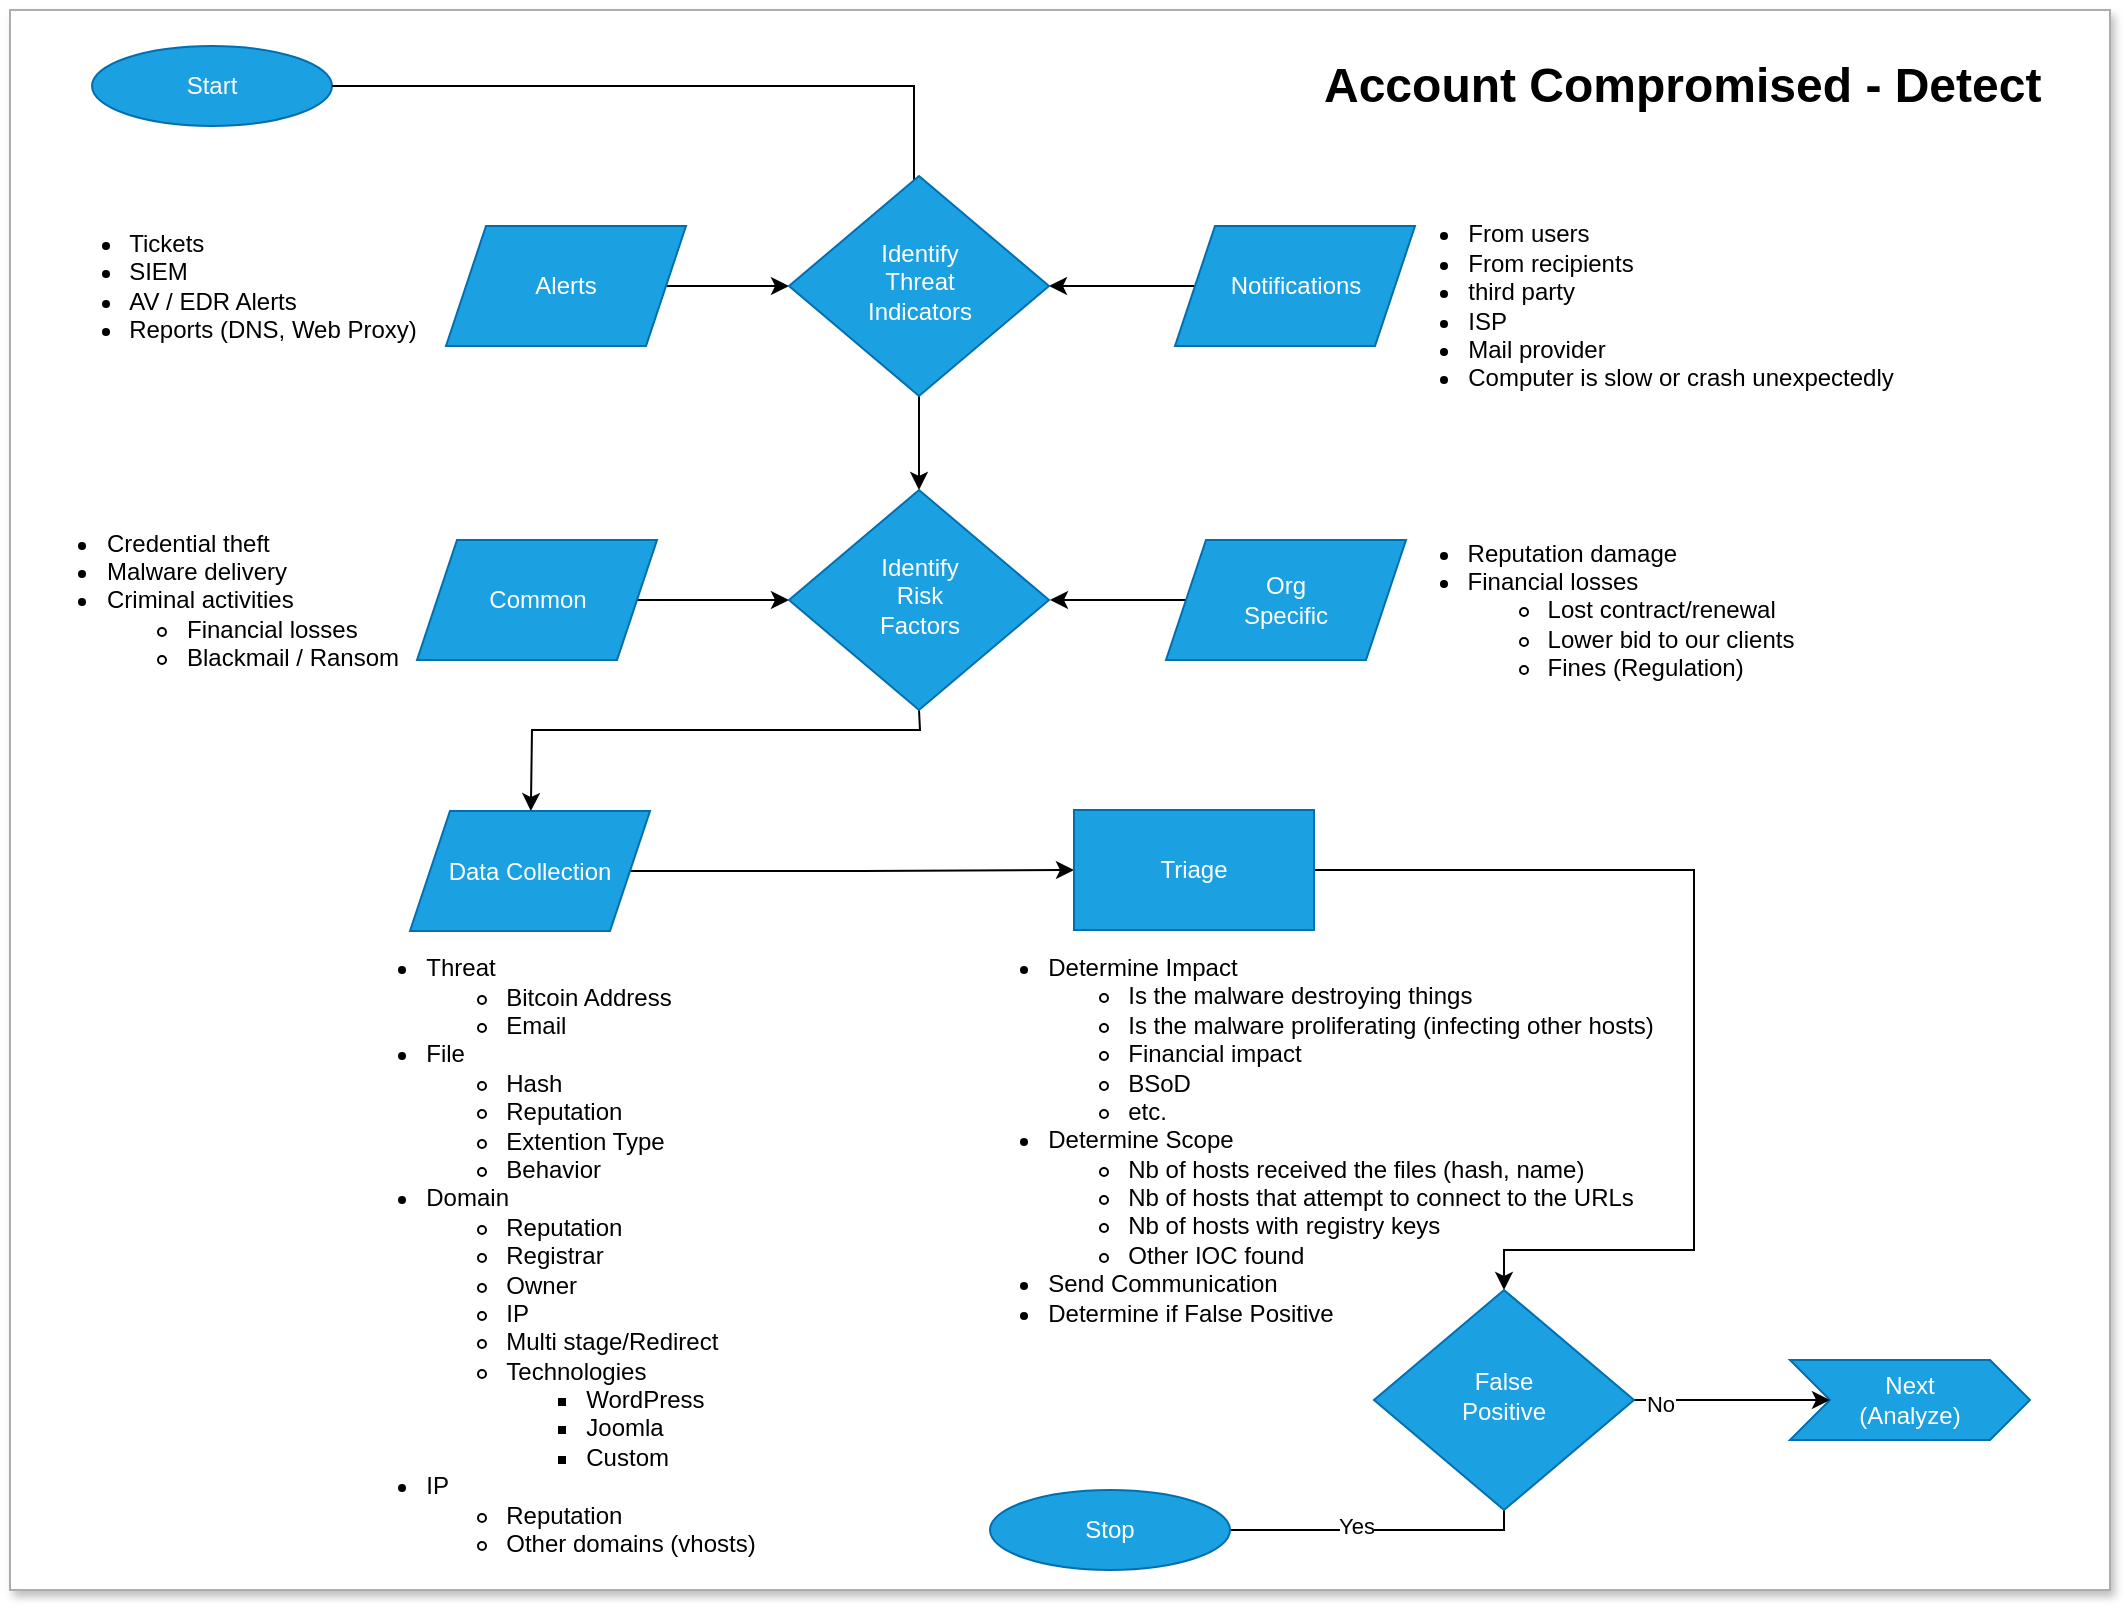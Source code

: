 <mxfile version="15.6.4" type="google" pages="5"><diagram id="lanKybIUBEHhq9quygdm" name="Detect"><mxGraphModel dx="1248" dy="699" grid="1" gridSize="10" guides="1" tooltips="1" connect="1" arrows="1" fold="1" page="1" pageScale="1" pageWidth="1100" pageHeight="850" math="0" shadow="0"><root><mxCell id="0"/><mxCell id="1" parent="0"/><mxCell id="4u6RKX9M6hWldD0FfYV4-1" value="" style="rounded=0;whiteSpace=wrap;html=1;fontColor=default;strokeColor=#ADADAD;fillColor=default;shadow=1;" parent="1" vertex="1"><mxGeometry x="10" y="50" width="1050" height="790" as="geometry"/></mxCell><mxCell id="1n5yVbEraxXUAwVPPncG-1" value="&lt;div align=&quot;left&quot;&gt;&lt;ul&gt;&lt;li&gt;Determine Impact&lt;/li&gt;&lt;ul&gt;&lt;li&gt;Is the malware destroying things&lt;/li&gt;&lt;li&gt;Is the malware proliferating (infecting other hosts)&lt;br&gt;&lt;/li&gt;&lt;li&gt;Financial impact&lt;/li&gt;&lt;li&gt;BSoD&lt;/li&gt;&lt;li&gt;etc.&lt;br&gt;&lt;/li&gt;&lt;/ul&gt;&lt;li&gt;Determine Scope&lt;br&gt;&lt;/li&gt;&lt;ul&gt;&lt;li&gt;Nb of hosts received the files (hash, name)&lt;br&gt;&lt;/li&gt;&lt;li&gt;Nb of hosts that attempt to connect to the URLs&lt;/li&gt;&lt;li&gt;Nb of hosts with registry keys&lt;/li&gt;&lt;li&gt;Other IOC found&lt;/li&gt;&lt;/ul&gt;&lt;li&gt;Send Communication&lt;/li&gt;&lt;li&gt;Determine if False Positive&lt;br&gt;&lt;/li&gt;&lt;/ul&gt;&lt;/div&gt;" style="text;html=1;resizable=0;autosize=1;align=center;verticalAlign=middle;points=[];fillColor=none;strokeColor=none;rounded=0;" parent="1" vertex="1"><mxGeometry x="480" y="510" width="360" height="210" as="geometry"/></mxCell><mxCell id="1n5yVbEraxXUAwVPPncG-5" value="Start" style="ellipse;whiteSpace=wrap;html=1;fillColor=#1ba1e2;strokeColor=#006EAF;fontColor=#ffffff;" parent="1" vertex="1"><mxGeometry x="51" y="68" width="120" height="40" as="geometry"/></mxCell><mxCell id="1n5yVbEraxXUAwVPPncG-6" style="edgeStyle=orthogonalEdgeStyle;rounded=0;orthogonalLoop=1;jettySize=auto;html=1;exitX=0.5;exitY=1;exitDx=0;exitDy=0;" parent="1" source="1n5yVbEraxXUAwVPPncG-5" target="1n5yVbEraxXUAwVPPncG-5" edge="1"><mxGeometry relative="1" as="geometry"/></mxCell><mxCell id="1n5yVbEraxXUAwVPPncG-7" value="" style="edgeStyle=orthogonalEdgeStyle;rounded=0;orthogonalLoop=1;jettySize=auto;html=1;entryX=0;entryY=0.5;entryDx=0;entryDy=0;" parent="1" source="1n5yVbEraxXUAwVPPncG-8" target="1n5yVbEraxXUAwVPPncG-28" edge="1"><mxGeometry relative="1" as="geometry"><mxPoint x="412" y="188" as="targetPoint"/></mxGeometry></mxCell><mxCell id="1n5yVbEraxXUAwVPPncG-8" value="Alerts" style="shape=parallelogram;perimeter=parallelogramPerimeter;whiteSpace=wrap;html=1;fixedSize=1;fillColor=#1ba1e2;fontColor=#ffffff;strokeColor=#006EAF;" parent="1" vertex="1"><mxGeometry x="228" y="158" width="120" height="60" as="geometry"/></mxCell><mxCell id="1n5yVbEraxXUAwVPPncG-9" value="" style="edgeStyle=orthogonalEdgeStyle;rounded=0;orthogonalLoop=1;jettySize=auto;html=1;entryX=1;entryY=0.5;entryDx=0;entryDy=0;" parent="1" source="1n5yVbEraxXUAwVPPncG-10" target="1n5yVbEraxXUAwVPPncG-28" edge="1"><mxGeometry relative="1" as="geometry"><mxPoint x="512" y="188" as="targetPoint"/></mxGeometry></mxCell><mxCell id="1n5yVbEraxXUAwVPPncG-10" value="Notifications" style="shape=parallelogram;perimeter=parallelogramPerimeter;whiteSpace=wrap;html=1;fixedSize=1;fillColor=#1ba1e2;fontColor=#ffffff;strokeColor=#006EAF;" parent="1" vertex="1"><mxGeometry x="592.5" y="158" width="120" height="60" as="geometry"/></mxCell><mxCell id="1n5yVbEraxXUAwVPPncG-11" value="" style="endArrow=classic;html=1;entryX=0.5;entryY=0;entryDx=0;entryDy=0;exitX=1;exitY=0.5;exitDx=0;exitDy=0;rounded=0;" parent="1" source="1n5yVbEraxXUAwVPPncG-5" edge="1"><mxGeometry width="50" height="50" relative="1" as="geometry"><mxPoint x="194" y="168" as="sourcePoint"/><mxPoint x="462" y="148" as="targetPoint"/><Array as="points"><mxPoint x="462" y="88"/></Array></mxGeometry></mxCell><mxCell id="1n5yVbEraxXUAwVPPncG-12" value="" style="edgeStyle=orthogonalEdgeStyle;rounded=0;orthogonalLoop=1;jettySize=auto;html=1;entryX=0;entryY=0.5;entryDx=0;entryDy=0;" parent="1" source="1n5yVbEraxXUAwVPPncG-13" target="1n5yVbEraxXUAwVPPncG-29" edge="1"><mxGeometry relative="1" as="geometry"><mxPoint x="407.5" y="345" as="targetPoint"/></mxGeometry></mxCell><mxCell id="1n5yVbEraxXUAwVPPncG-13" value="Common" style="shape=parallelogram;perimeter=parallelogramPerimeter;whiteSpace=wrap;html=1;fixedSize=1;fillColor=#1ba1e2;fontColor=#ffffff;strokeColor=#006EAF;" parent="1" vertex="1"><mxGeometry x="213.5" y="315" width="120" height="60" as="geometry"/></mxCell><mxCell id="1n5yVbEraxXUAwVPPncG-14" value="" style="edgeStyle=orthogonalEdgeStyle;rounded=0;orthogonalLoop=1;jettySize=auto;html=1;" parent="1" source="1n5yVbEraxXUAwVPPncG-15" edge="1"><mxGeometry relative="1" as="geometry"><mxPoint x="530" y="345" as="targetPoint"/></mxGeometry></mxCell><mxCell id="1n5yVbEraxXUAwVPPncG-15" value="Org&lt;br&gt;&lt;div&gt;Specific&lt;/div&gt;" style="shape=parallelogram;perimeter=parallelogramPerimeter;whiteSpace=wrap;html=1;fixedSize=1;fillColor=#1ba1e2;fontColor=#ffffff;strokeColor=#006EAF;" parent="1" vertex="1"><mxGeometry x="588" y="315" width="120" height="60" as="geometry"/></mxCell><mxCell id="1n5yVbEraxXUAwVPPncG-16" value="" style="edgeStyle=orthogonalEdgeStyle;rounded=0;orthogonalLoop=1;jettySize=auto;html=1;entryX=0;entryY=0.5;entryDx=0;entryDy=0;" parent="1" source="1n5yVbEraxXUAwVPPncG-17" target="1n5yVbEraxXUAwVPPncG-19" edge="1"><mxGeometry relative="1" as="geometry"><mxPoint x="284" y="480" as="targetPoint"/></mxGeometry></mxCell><mxCell id="1n5yVbEraxXUAwVPPncG-17" value="Data Collection" style="shape=parallelogram;perimeter=parallelogramPerimeter;whiteSpace=wrap;html=1;fixedSize=1;fillColor=#1ba1e2;fontColor=#ffffff;strokeColor=#006EAF;" parent="1" vertex="1"><mxGeometry x="210" y="450.5" width="120" height="60" as="geometry"/></mxCell><mxCell id="1n5yVbEraxXUAwVPPncG-18" value="" style="edgeStyle=orthogonalEdgeStyle;rounded=0;orthogonalLoop=1;jettySize=auto;html=1;strokeColor=default;labelBackgroundColor=default;fontColor=default;" parent="1" source="1n5yVbEraxXUAwVPPncG-19" target="1n5yVbEraxXUAwVPPncG-35" edge="1"><mxGeometry relative="1" as="geometry"><mxPoint x="722.5" y="480" as="targetPoint"/><Array as="points"><mxPoint x="852" y="480"/><mxPoint x="852" y="670"/><mxPoint x="757" y="670"/></Array></mxGeometry></mxCell><mxCell id="1n5yVbEraxXUAwVPPncG-19" value="Triage" style="whiteSpace=wrap;html=1;fillColor=#1ba1e2;fontColor=#ffffff;strokeColor=#006EAF;" parent="1" vertex="1"><mxGeometry x="542" y="450" width="120" height="60" as="geometry"/></mxCell><mxCell id="1n5yVbEraxXUAwVPPncG-20" value="&lt;h1&gt;Account Compromised - Detect&lt;br&gt;&lt;/h1&gt;" style="text;html=1;strokeColor=none;fillColor=none;spacing=5;spacingTop=-20;whiteSpace=wrap;overflow=hidden;rounded=0;fontColor=default;" parent="1" vertex="1"><mxGeometry x="662" y="68" width="370" height="40" as="geometry"/></mxCell><mxCell id="1n5yVbEraxXUAwVPPncG-21" value="" style="endArrow=classic;html=1;exitX=0.5;exitY=1;exitDx=0;exitDy=0;rounded=0;" parent="1" source="1n5yVbEraxXUAwVPPncG-29" target="1n5yVbEraxXUAwVPPncG-17" edge="1"><mxGeometry width="50" height="50" relative="1" as="geometry"><mxPoint x="457.5" y="385" as="sourcePoint"/><mxPoint x="499.5" y="375" as="targetPoint"/><Array as="points"><mxPoint x="465" y="410"/><mxPoint x="271" y="410"/></Array></mxGeometry></mxCell><mxCell id="1n5yVbEraxXUAwVPPncG-22" value="&lt;div align=&quot;left&quot;&gt;&lt;ul&gt;&lt;li&gt;Tickets&lt;/li&gt;&lt;li&gt;SIEM&lt;/li&gt;&lt;li&gt;AV / EDR Alerts&lt;/li&gt;&lt;li&gt;&lt;span style=&quot;text-align: center&quot;&gt;Reports (DNS, Web Proxy)&lt;/span&gt;&lt;br&gt;&lt;/li&gt;&lt;/ul&gt;&lt;/div&gt;" style="text;html=1;resizable=0;autosize=1;align=center;verticalAlign=middle;points=[];fillColor=none;strokeColor=none;rounded=0;" parent="1" vertex="1"><mxGeometry x="21" y="143" width="200" height="90" as="geometry"/></mxCell><mxCell id="1n5yVbEraxXUAwVPPncG-23" value="&lt;div align=&quot;left&quot;&gt;&lt;ul&gt;&lt;li&gt;From users&lt;br&gt;&lt;/li&gt;&lt;li&gt;From recipients&lt;br&gt;&lt;/li&gt;&lt;li&gt;third party&lt;br&gt;&lt;/li&gt;&lt;li&gt;ISP &lt;br&gt;&lt;/li&gt;&lt;li&gt;Mail provider&lt;/li&gt;&lt;li&gt;Computer is slow or crash unexpectedly&lt;/li&gt;&lt;/ul&gt;&lt;/div&gt;" style="text;html=1;resizable=0;autosize=1;align=center;verticalAlign=middle;points=[];fillColor=none;strokeColor=none;rounded=0;fontColor=default;" parent="1" vertex="1"><mxGeometry x="690" y="143" width="270" height="110" as="geometry"/></mxCell><mxCell id="1n5yVbEraxXUAwVPPncG-24" value="&lt;div align=&quot;left&quot;&gt;&lt;ul&gt;&lt;li&gt;Credential theft&lt;br&gt;&lt;/li&gt;&lt;li&gt;Malware delivery&lt;br&gt;&lt;/li&gt;&lt;li&gt;Criminal activities&lt;br&gt;&lt;/li&gt;&lt;ul&gt;&lt;li&gt;Financial losses &lt;br&gt;&lt;/li&gt;&lt;li&gt;Blackmail / Ransom&lt;br&gt;&lt;/li&gt;&lt;/ul&gt;&lt;/ul&gt;&lt;/div&gt;" style="text;html=1;resizable=0;autosize=1;align=center;verticalAlign=middle;points=[];fillColor=none;strokeColor=none;rounded=0;" parent="1" vertex="1"><mxGeometry x="11" y="295" width="200" height="100" as="geometry"/></mxCell><mxCell id="1n5yVbEraxXUAwVPPncG-25" value="&lt;div align=&quot;left&quot;&gt;&lt;ul&gt;&lt;li&gt;Reputation damage&lt;br&gt;&lt;/li&gt;&lt;li&gt;Financial losses&lt;/li&gt;&lt;ul&gt;&lt;li&gt;Lost contract/renewal&lt;/li&gt;&lt;li&gt;Lower bid to our clients&lt;br&gt;&lt;/li&gt;&lt;li&gt;Fines (Regulation)&lt;/li&gt;&lt;/ul&gt;&lt;/ul&gt;&lt;/div&gt;" style="text;html=1;resizable=0;autosize=1;align=center;verticalAlign=middle;points=[];fillColor=none;strokeColor=none;rounded=0;" parent="1" vertex="1"><mxGeometry x="690" y="300" width="220" height="100" as="geometry"/></mxCell><mxCell id="1n5yVbEraxXUAwVPPncG-26" value="&lt;div align=&quot;left&quot;&gt;&lt;ul&gt;&lt;li&gt;Threat&lt;/li&gt;&lt;ul&gt;&lt;li&gt;Bitcoin Address&lt;/li&gt;&lt;li&gt;Email&lt;/li&gt;&lt;/ul&gt;&lt;li&gt;File&lt;/li&gt;&lt;ul&gt;&lt;li&gt;Hash&lt;/li&gt;&lt;li&gt;Reputation&lt;/li&gt;&lt;li&gt;Extention Type&lt;/li&gt;&lt;li&gt;Behavior&lt;br&gt;&lt;/li&gt;&lt;/ul&gt;&lt;li&gt;Domain&lt;/li&gt;&lt;ul&gt;&lt;li&gt;Reputation&lt;/li&gt;&lt;li&gt;Registrar&lt;/li&gt;&lt;li&gt;Owner&lt;/li&gt;&lt;li&gt;IP&lt;/li&gt;&lt;li&gt;Multi stage/Redirect&lt;/li&gt;&lt;li&gt;Technologies&lt;/li&gt;&lt;ul&gt;&lt;li&gt;WordPress&lt;/li&gt;&lt;li&gt;Joomla&lt;/li&gt;&lt;li&gt;Custom&lt;br&gt;&lt;/li&gt;&lt;/ul&gt;&lt;/ul&gt;&lt;li&gt;IP&lt;/li&gt;&lt;ul&gt;&lt;li&gt;Reputation&lt;/li&gt;&lt;li&gt;Other domains (vhosts)&lt;/li&gt;&lt;/ul&gt;&lt;br&gt;&lt;/ul&gt;&lt;/div&gt;" style="text;html=1;resizable=0;autosize=1;align=center;verticalAlign=middle;points=[];fillColor=none;strokeColor=none;rounded=0;" parent="1" vertex="1"><mxGeometry x="170" y="510" width="220" height="340" as="geometry"/></mxCell><mxCell id="1n5yVbEraxXUAwVPPncG-27" value="" style="edgeStyle=orthogonalEdgeStyle;rounded=0;orthogonalLoop=1;jettySize=auto;html=1;" parent="1" source="1n5yVbEraxXUAwVPPncG-28" target="1n5yVbEraxXUAwVPPncG-29" edge="1"><mxGeometry relative="1" as="geometry"/></mxCell><mxCell id="1n5yVbEraxXUAwVPPncG-28" value="Identify &lt;br&gt;&lt;div&gt;Threat &lt;br&gt;&lt;/div&gt;&lt;div&gt;Indicators&lt;/div&gt;" style="rhombus;whiteSpace=wrap;html=1;shadow=0;fontFamily=Helvetica;fontSize=12;align=center;strokeWidth=1;spacing=6;spacingTop=-4;fillColor=#1ba1e2;fontColor=#ffffff;strokeColor=#006EAF;" parent="1" vertex="1"><mxGeometry x="399.5" y="133" width="130" height="110" as="geometry"/></mxCell><mxCell id="1n5yVbEraxXUAwVPPncG-29" value="Identify &lt;br&gt;&lt;div&gt;Risk&lt;br&gt;&lt;/div&gt;&lt;div&gt;Factors&lt;/div&gt;" style="rhombus;whiteSpace=wrap;html=1;shadow=0;fontFamily=Helvetica;fontSize=12;align=center;strokeWidth=1;spacing=6;spacingTop=-4;fillColor=#1ba1e2;fontColor=#ffffff;strokeColor=#006EAF;" parent="1" vertex="1"><mxGeometry x="399.5" y="290" width="130" height="110" as="geometry"/></mxCell><mxCell id="1n5yVbEraxXUAwVPPncG-30" value="Next&lt;br&gt;(Analyze)" style="shape=step;perimeter=stepPerimeter;whiteSpace=wrap;html=1;fixedSize=1;fillColor=#1ba1e2;strokeColor=#006EAF;fontColor=#ffffff;" parent="1" vertex="1"><mxGeometry x="900" y="725" width="120" height="40" as="geometry"/></mxCell><mxCell id="1n5yVbEraxXUAwVPPncG-31" style="edgeStyle=orthogonalEdgeStyle;rounded=0;orthogonalLoop=1;jettySize=auto;html=1;exitX=1;exitY=0.5;exitDx=0;exitDy=0;entryX=0;entryY=0.5;entryDx=0;entryDy=0;" parent="1" source="1n5yVbEraxXUAwVPPncG-35" target="1n5yVbEraxXUAwVPPncG-30" edge="1"><mxGeometry relative="1" as="geometry"/></mxCell><mxCell id="1n5yVbEraxXUAwVPPncG-32" value="No" style="edgeLabel;html=1;align=center;verticalAlign=middle;resizable=0;points=[];" parent="1n5yVbEraxXUAwVPPncG-31" vertex="1" connectable="0"><mxGeometry x="-0.733" y="-2" relative="1" as="geometry"><mxPoint as="offset"/></mxGeometry></mxCell><mxCell id="1n5yVbEraxXUAwVPPncG-33" style="edgeStyle=orthogonalEdgeStyle;rounded=0;orthogonalLoop=1;jettySize=auto;html=1;exitX=0.5;exitY=1;exitDx=0;exitDy=0;entryX=0;entryY=0.5;entryDx=0;entryDy=0;strokeColor=default;labelBackgroundColor=default;fontColor=default;" parent="1" source="1n5yVbEraxXUAwVPPncG-35" target="1n5yVbEraxXUAwVPPncG-36" edge="1"><mxGeometry relative="1" as="geometry"><Array as="points"><mxPoint x="757" y="810"/></Array></mxGeometry></mxCell><mxCell id="1n5yVbEraxXUAwVPPncG-34" value="Yes" style="edgeLabel;html=1;align=center;verticalAlign=middle;resizable=0;points=[];" parent="1n5yVbEraxXUAwVPPncG-33" vertex="1" connectable="0"><mxGeometry x="-0.366" y="-2" relative="1" as="geometry"><mxPoint as="offset"/></mxGeometry></mxCell><mxCell id="1n5yVbEraxXUAwVPPncG-35" value="&lt;div&gt;False &lt;br&gt;&lt;/div&gt;&lt;div&gt;Positive&lt;br&gt;&lt;/div&gt;" style="rhombus;whiteSpace=wrap;html=1;shadow=0;fontFamily=Helvetica;fontSize=12;align=center;strokeWidth=1;spacing=6;spacingTop=-4;fillColor=#1ba1e2;strokeColor=#006EAF;fontColor=#ffffff;" parent="1" vertex="1"><mxGeometry x="692" y="690" width="130" height="110" as="geometry"/></mxCell><mxCell id="1n5yVbEraxXUAwVPPncG-36" value="&lt;div&gt;Stop&lt;/div&gt;" style="ellipse;whiteSpace=wrap;html=1;fillColor=#1ba1e2;strokeColor=#006EAF;fontColor=#ffffff;" parent="1" vertex="1"><mxGeometry x="500" y="790" width="120" height="40" as="geometry"/></mxCell></root></mxGraphModel></diagram><diagram id="ahfTEAx6IeX-xZ4ABEgT" name="Analyze"><mxGraphModel dx="1468" dy="822" grid="1" gridSize="10" guides="1" tooltips="1" connect="1" arrows="1" fold="1" page="1" pageScale="1" pageWidth="1100" pageHeight="850" math="0" shadow="0"><root><mxCell id="YqjaPSJ0F22Dgg7zVEf6-0"/><mxCell id="YqjaPSJ0F22Dgg7zVEf6-1" parent="YqjaPSJ0F22Dgg7zVEf6-0"/><mxCell id="iFvhGOiHuLzAHD3vbBNk-0" value="" style="rounded=0;whiteSpace=wrap;html=1;shadow=1;fontColor=default;strokeColor=default;fillColor=default;" vertex="1" parent="YqjaPSJ0F22Dgg7zVEf6-1"><mxGeometry y="40" width="1440" height="1450" as="geometry"/></mxCell><mxCell id="YqjaPSJ0F22Dgg7zVEf6-6" style="edgeStyle=orthogonalEdgeStyle;rounded=0;orthogonalLoop=1;jettySize=auto;html=1;exitX=0.5;exitY=1;exitDx=0;exitDy=0;" parent="YqjaPSJ0F22Dgg7zVEf6-1" edge="1"><mxGeometry relative="1" as="geometry"><mxPoint x="80" y="100" as="sourcePoint"/><mxPoint x="80" y="100" as="targetPoint"/></mxGeometry></mxCell><mxCell id="YqjaPSJ0F22Dgg7zVEf6-7" value="" style="endArrow=classic;html=1;entryX=0.5;entryY=0;entryDx=0;entryDy=0;exitX=1;exitY=0.5;exitDx=0;exitDy=0;rounded=0;" parent="YqjaPSJ0F22Dgg7zVEf6-1" target="YqjaPSJ0F22Dgg7zVEf6-12" edge="1"><mxGeometry width="50" height="50" relative="1" as="geometry"><mxPoint x="140" y="80" as="sourcePoint"/><mxPoint x="160" y="110" as="targetPoint"/><Array as="points"><mxPoint x="200" y="80"/></Array></mxGeometry></mxCell><mxCell id="YqjaPSJ0F22Dgg7zVEf6-8" value="&lt;h1&gt;Account Compromised - Analyze&lt;br&gt;&lt;/h1&gt;" style="text;html=1;strokeColor=none;fillColor=none;spacing=5;spacingTop=-20;whiteSpace=wrap;overflow=hidden;rounded=0;fontColor=default;" parent="YqjaPSJ0F22Dgg7zVEf6-1" vertex="1"><mxGeometry x="265" y="90" width="430" height="40" as="geometry"/></mxCell><mxCell id="YqjaPSJ0F22Dgg7zVEf6-9" value="&lt;div&gt;Next&lt;/div&gt;(Contain)" style="shape=step;perimeter=stepPerimeter;whiteSpace=wrap;html=1;fixedSize=1;fontColor=#ffffff;fillColor=#1ba1e2;strokeColor=#006EAF;" parent="YqjaPSJ0F22Dgg7zVEf6-1" vertex="1"><mxGeometry x="1295" y="1235" width="120" height="40" as="geometry"/></mxCell><mxCell id="YqjaPSJ0F22Dgg7zVEf6-10" value="&lt;div&gt;Previous&lt;/div&gt;(Detect)" style="shape=step;perimeter=stepPerimeter;whiteSpace=wrap;html=1;fixedSize=1;fillColor=#1ba1e2;fontColor=#ffffff;strokeColor=#006EAF;" parent="YqjaPSJ0F22Dgg7zVEf6-1" vertex="1"><mxGeometry x="24" y="60" width="120" height="40" as="geometry"/></mxCell><mxCell id="_K9zjqDPNmBVKIfof6uX-39" style="edgeStyle=orthogonalEdgeStyle;rounded=0;orthogonalLoop=1;jettySize=auto;html=1;exitX=1;exitY=0.5;exitDx=0;exitDy=0;entryX=0;entryY=0.5;entryDx=0;entryDy=0;" parent="YqjaPSJ0F22Dgg7zVEf6-1" source="YqjaPSJ0F22Dgg7zVEf6-12" target="lhuKTM0c2cF2A_ApgOVc-4" edge="1"><mxGeometry relative="1" as="geometry"/></mxCell><mxCell id="YqjaPSJ0F22Dgg7zVEf6-12" value="Verify" style="whiteSpace=wrap;html=1;fillColor=#1ba1e2;fontColor=#ffffff;strokeColor=#006EAF;" parent="YqjaPSJ0F22Dgg7zVEf6-1" vertex="1"><mxGeometry x="140" y="200" width="120" height="60" as="geometry"/></mxCell><mxCell id="YqjaPSJ0F22Dgg7zVEf6-13" value="&lt;div align=&quot;left&quot;&gt;&lt;ul&gt;&lt;li&gt;Double-check previous data&lt;br&gt;&lt;/li&gt;&lt;li&gt;Rule out false positive&lt;br&gt;&lt;/li&gt;&lt;/ul&gt;&lt;/div&gt;" style="text;html=1;resizable=0;autosize=1;align=center;verticalAlign=middle;points=[];fillColor=none;strokeColor=none;rounded=0;" parent="YqjaPSJ0F22Dgg7zVEf6-1" vertex="1"><mxGeometry x="104" y="260" width="200" height="60" as="geometry"/></mxCell><mxCell id="YqjaPSJ0F22Dgg7zVEf6-14" style="edgeStyle=orthogonalEdgeStyle;rounded=0;orthogonalLoop=1;jettySize=auto;html=1;entryX=0;entryY=0.5;entryDx=0;entryDy=0;" parent="YqjaPSJ0F22Dgg7zVEf6-1" source="YqjaPSJ0F22Dgg7zVEf6-15" target="YqjaPSJ0F22Dgg7zVEf6-12" edge="1"><mxGeometry relative="1" as="geometry"><Array as="points"><mxPoint x="100" y="980"/><mxPoint x="100" y="230"/></Array></mxGeometry></mxCell><mxCell id="YqjaPSJ0F22Dgg7zVEf6-15" value="&lt;div&gt;Scope &lt;br&gt;&lt;/div&gt;&lt;div&gt;Validation&lt;/div&gt;" style="whiteSpace=wrap;html=1;fillColor=#1ba1e2;fontColor=#ffffff;strokeColor=#006EAF;" parent="YqjaPSJ0F22Dgg7zVEf6-1" vertex="1"><mxGeometry x="139" y="950" width="120" height="60" as="geometry"/></mxCell><mxCell id="YqjaPSJ0F22Dgg7zVEf6-16" value="" style="edgeStyle=orthogonalEdgeStyle;rounded=0;orthogonalLoop=1;jettySize=auto;html=1;entryX=0;entryY=0.5;entryDx=0;entryDy=0;fontColor=default;" parent="YqjaPSJ0F22Dgg7zVEf6-1" source="YqjaPSJ0F22Dgg7zVEf6-17" target="YqjaPSJ0F22Dgg7zVEf6-24" edge="1"><mxGeometry relative="1" as="geometry"><mxPoint x="1095" y="1255" as="targetPoint"/></mxGeometry></mxCell><mxCell id="YqjaPSJ0F22Dgg7zVEf6-17" value="&lt;div&gt;Root Cause&lt;/div&gt;&lt;div&gt;Analysis &lt;br&gt;&lt;/div&gt;" style="whiteSpace=wrap;html=1;fontColor=#ffffff;fillColor=#1ba1e2;strokeColor=#006EAF;" parent="YqjaPSJ0F22Dgg7zVEf6-1" vertex="1"><mxGeometry x="914.05" y="1225" width="120" height="60" as="geometry"/></mxCell><mxCell id="_K9zjqDPNmBVKIfof6uX-36" style="edgeStyle=orthogonalEdgeStyle;rounded=0;orthogonalLoop=1;jettySize=auto;html=1;exitX=0.5;exitY=1;exitDx=0;exitDy=0;entryX=0.5;entryY=0;entryDx=0;entryDy=0;" parent="YqjaPSJ0F22Dgg7zVEf6-1" source="YqjaPSJ0F22Dgg7zVEf6-22" target="YqjaPSJ0F22Dgg7zVEf6-29" edge="1"><mxGeometry relative="1" as="geometry"/></mxCell><mxCell id="_K9zjqDPNmBVKIfof6uX-38" value="Yes" style="edgeLabel;html=1;align=center;verticalAlign=middle;resizable=0;points=[];" parent="_K9zjqDPNmBVKIfof6uX-36" vertex="1" connectable="0"><mxGeometry x="-0.934" y="-3" relative="1" as="geometry"><mxPoint as="offset"/></mxGeometry></mxCell><mxCell id="lQf5PUda60wMQtjWiBwe-31" style="edgeStyle=orthogonalEdgeStyle;rounded=0;orthogonalLoop=1;jettySize=auto;html=1;exitX=1;exitY=0.5;exitDx=0;exitDy=0;entryX=0.5;entryY=0;entryDx=0;entryDy=0;strokeColor=default;labelBackgroundColor=default;fontColor=default;" parent="YqjaPSJ0F22Dgg7zVEf6-1" source="YqjaPSJ0F22Dgg7zVEf6-22" target="YqjaPSJ0F22Dgg7zVEf6-17" edge="1"><mxGeometry relative="1" as="geometry"><Array as="points"><mxPoint x="850" y="979"/><mxPoint x="850" y="1180"/><mxPoint x="974" y="1180"/></Array></mxGeometry></mxCell><mxCell id="lQf5PUda60wMQtjWiBwe-32" value="No" style="edgeLabel;html=1;align=center;verticalAlign=middle;resizable=0;points=[];" parent="lQf5PUda60wMQtjWiBwe-31" vertex="1" connectable="0"><mxGeometry x="-0.938" y="-1" relative="1" as="geometry"><mxPoint as="offset"/></mxGeometry></mxCell><mxCell id="YqjaPSJ0F22Dgg7zVEf6-22" value="&lt;div&gt;Do We &lt;br&gt;&lt;/div&gt;&lt;div&gt;Need&lt;/div&gt;&lt;div&gt;External&lt;/div&gt;&lt;div&gt;Help&lt;br&gt;&lt;/div&gt;" style="rhombus;whiteSpace=wrap;html=1;shadow=0;fontFamily=Helvetica;fontSize=12;align=center;strokeWidth=1;spacing=6;spacingTop=-4;fillColor=#1ba1e2;fontColor=#ffffff;strokeColor=#006EAF;" parent="YqjaPSJ0F22Dgg7zVEf6-1" vertex="1"><mxGeometry x="679.45" y="924.5" width="130" height="110" as="geometry"/></mxCell><mxCell id="YqjaPSJ0F22Dgg7zVEf6-23" value="" style="edgeStyle=orthogonalEdgeStyle;rounded=0;orthogonalLoop=1;jettySize=auto;html=1;fontColor=default;" parent="YqjaPSJ0F22Dgg7zVEf6-1" source="YqjaPSJ0F22Dgg7zVEf6-24" target="YqjaPSJ0F22Dgg7zVEf6-9" edge="1"><mxGeometry relative="1" as="geometry"/></mxCell><mxCell id="YqjaPSJ0F22Dgg7zVEf6-24" value="Send &lt;br&gt;Communication" style="whiteSpace=wrap;html=1;fontColor=#ffffff;fillColor=#1ba1e2;strokeColor=#006EAF;" parent="YqjaPSJ0F22Dgg7zVEf6-1" vertex="1"><mxGeometry x="1105" y="1225" width="120" height="60" as="geometry"/></mxCell><mxCell id="YqjaPSJ0F22Dgg7zVEf6-25" value="" style="edgeStyle=orthogonalEdgeStyle;rounded=0;orthogonalLoop=1;jettySize=auto;html=1;fontColor=default;" parent="YqjaPSJ0F22Dgg7zVEf6-1" source="YqjaPSJ0F22Dgg7zVEf6-29" target="YqjaPSJ0F22Dgg7zVEf6-36" edge="1"><mxGeometry relative="1" as="geometry"/></mxCell><mxCell id="YqjaPSJ0F22Dgg7zVEf6-26" value="Yes" style="edgeLabel;html=1;align=center;verticalAlign=middle;resizable=0;points=[];fontColor=default;" parent="YqjaPSJ0F22Dgg7zVEf6-25" vertex="1" connectable="0"><mxGeometry x="-0.289" y="1" relative="1" as="geometry"><mxPoint as="offset"/></mxGeometry></mxCell><mxCell id="YqjaPSJ0F22Dgg7zVEf6-27" value="" style="edgeStyle=orthogonalEdgeStyle;rounded=0;orthogonalLoop=1;jettySize=auto;html=1;fontColor=default;" parent="YqjaPSJ0F22Dgg7zVEf6-1" source="YqjaPSJ0F22Dgg7zVEf6-29" target="YqjaPSJ0F22Dgg7zVEf6-34" edge="1"><mxGeometry relative="1" as="geometry"/></mxCell><mxCell id="YqjaPSJ0F22Dgg7zVEf6-28" value="No" style="edgeLabel;html=1;align=center;verticalAlign=middle;resizable=0;points=[];fontColor=default;" parent="YqjaPSJ0F22Dgg7zVEf6-27" vertex="1" connectable="0"><mxGeometry x="-0.244" y="-1" relative="1" as="geometry"><mxPoint as="offset"/></mxGeometry></mxCell><mxCell id="YqjaPSJ0F22Dgg7zVEf6-29" value="&lt;div&gt;Do We &lt;br&gt;&lt;/div&gt;&lt;div&gt;Need &lt;br&gt;&lt;/div&gt;&lt;div&gt;Technical&lt;br&gt;&lt;/div&gt;&lt;div&gt;Help&lt;br&gt;&lt;/div&gt;" style="rhombus;whiteSpace=wrap;html=1;shadow=0;fontFamily=Helvetica;fontSize=12;align=center;strokeWidth=1;spacing=6;spacingTop=-4;fontColor=#ffffff;fillColor=#1ba1e2;strokeColor=#006EAF;" parent="YqjaPSJ0F22Dgg7zVEf6-1" vertex="1"><mxGeometry x="540" y="1200" width="130" height="110" as="geometry"/></mxCell><mxCell id="YqjaPSJ0F22Dgg7zVEf6-30" value="" style="edgeStyle=orthogonalEdgeStyle;rounded=0;orthogonalLoop=1;jettySize=auto;html=1;fontColor=default;" parent="YqjaPSJ0F22Dgg7zVEf6-1" source="YqjaPSJ0F22Dgg7zVEf6-34" target="YqjaPSJ0F22Dgg7zVEf6-38" edge="1"><mxGeometry relative="1" as="geometry"/></mxCell><mxCell id="YqjaPSJ0F22Dgg7zVEf6-31" value="Yes" style="edgeLabel;html=1;align=center;verticalAlign=middle;resizable=0;points=[];fontColor=default;" parent="YqjaPSJ0F22Dgg7zVEf6-30" vertex="1" connectable="0"><mxGeometry x="-0.311" y="1" relative="1" as="geometry"><mxPoint as="offset"/></mxGeometry></mxCell><mxCell id="YqjaPSJ0F22Dgg7zVEf6-32" value="" style="edgeStyle=orthogonalEdgeStyle;rounded=0;orthogonalLoop=1;jettySize=auto;html=1;fontColor=default;" parent="YqjaPSJ0F22Dgg7zVEf6-1" source="YqjaPSJ0F22Dgg7zVEf6-34" target="YqjaPSJ0F22Dgg7zVEf6-17" edge="1"><mxGeometry relative="1" as="geometry"/></mxCell><mxCell id="YqjaPSJ0F22Dgg7zVEf6-33" value="No" style="edgeLabel;html=1;align=center;verticalAlign=middle;resizable=0;points=[];fontColor=default;" parent="YqjaPSJ0F22Dgg7zVEf6-32" vertex="1" connectable="0"><mxGeometry x="-0.184" y="2" relative="1" as="geometry"><mxPoint as="offset"/></mxGeometry></mxCell><mxCell id="YqjaPSJ0F22Dgg7zVEf6-34" value="&lt;div&gt;Do We &lt;br&gt;&lt;/div&gt;&lt;div&gt;Need &lt;br&gt;&lt;/div&gt;&lt;div&gt;Legal&lt;br&gt;&lt;/div&gt;&lt;div&gt;Help&lt;br&gt;&lt;/div&gt;" style="rhombus;whiteSpace=wrap;html=1;shadow=0;fontFamily=Helvetica;fontSize=12;align=center;strokeWidth=1;spacing=6;spacingTop=-4;fontColor=#ffffff;fillColor=#1ba1e2;strokeColor=#006EAF;" parent="YqjaPSJ0F22Dgg7zVEf6-1" vertex="1"><mxGeometry x="720" y="1200" width="130" height="110" as="geometry"/></mxCell><mxCell id="YqjaPSJ0F22Dgg7zVEf6-35" style="edgeStyle=orthogonalEdgeStyle;rounded=0;orthogonalLoop=1;jettySize=auto;html=1;exitX=0.75;exitY=0;exitDx=0;exitDy=0;entryX=0;entryY=1;entryDx=0;entryDy=0;fontSize=12;fontColor=default;" parent="YqjaPSJ0F22Dgg7zVEf6-1" source="YqjaPSJ0F22Dgg7zVEf6-36" target="YqjaPSJ0F22Dgg7zVEf6-34" edge="1"><mxGeometry relative="1" as="geometry"><Array as="points"><mxPoint x="635.5" y="1345"/><mxPoint x="752.5" y="1345"/></Array></mxGeometry></mxCell><mxCell id="YqjaPSJ0F22Dgg7zVEf6-36" value="&lt;div&gt;Contact&lt;/div&gt;&lt;div&gt;IR Pro. Serv.&lt;br&gt;&lt;/div&gt;" style="whiteSpace=wrap;html=1;fontColor=#ffffff;fillColor=#1ba1e2;strokeColor=#006EAF;" parent="YqjaPSJ0F22Dgg7zVEf6-1" vertex="1"><mxGeometry x="545" y="1400" width="120" height="60" as="geometry"/></mxCell><mxCell id="YqjaPSJ0F22Dgg7zVEf6-37" style="edgeStyle=orthogonalEdgeStyle;rounded=0;orthogonalLoop=1;jettySize=auto;html=1;exitX=1;exitY=0.5;exitDx=0;exitDy=0;entryX=0;entryY=0.75;entryDx=0;entryDy=0;fontColor=default;" parent="YqjaPSJ0F22Dgg7zVEf6-1" source="YqjaPSJ0F22Dgg7zVEf6-38" target="YqjaPSJ0F22Dgg7zVEf6-17" edge="1"><mxGeometry relative="1" as="geometry"><mxPoint x="895" y="1270" as="targetPoint"/><Array as="points"><mxPoint x="865" y="1430"/><mxPoint x="865" y="1270"/></Array></mxGeometry></mxCell><mxCell id="YqjaPSJ0F22Dgg7zVEf6-38" value="&lt;div&gt;Contact&lt;/div&gt;&lt;div&gt;Breach Coach&lt;br&gt;&lt;/div&gt;" style="whiteSpace=wrap;html=1;fontColor=#ffffff;fillColor=#1ba1e2;strokeColor=#006EAF;" parent="YqjaPSJ0F22Dgg7zVEf6-1" vertex="1"><mxGeometry x="725" y="1400" width="120" height="60" as="geometry"/></mxCell><mxCell id="YqjaPSJ0F22Dgg7zVEf6-39" value="&lt;div align=&quot;left&quot;&gt;&lt;ul&gt;&lt;li&gt;Phishing&lt;br&gt;&lt;/li&gt;&lt;li&gt;Vishing&lt;/li&gt;&lt;li&gt;&lt;span style=&quot;text-align: center&quot;&gt;Vulnerability&lt;/span&gt;&lt;br&gt;&lt;/li&gt;&lt;ul&gt;&lt;li&gt;RCE&lt;/li&gt;&lt;li&gt;XSS&lt;/li&gt;&lt;li&gt;LFI&lt;/li&gt;&lt;/ul&gt;&lt;li&gt;Remote Service&lt;/li&gt;&lt;ul&gt;&lt;li&gt;Default / Weak Password&lt;/li&gt;&lt;li&gt;Brute Force&lt;/li&gt;&lt;li&gt;Vulnerability&lt;br&gt;&lt;/li&gt;&lt;/ul&gt;&lt;li&gt;Public Facing Service w/o MFA&lt;/li&gt;&lt;/ul&gt;&lt;/div&gt;" style="text;html=1;resizable=0;autosize=1;align=center;verticalAlign=middle;points=[];fillColor=none;strokeColor=none;rounded=0;fontColor=default;" parent="YqjaPSJ0F22Dgg7zVEf6-1" vertex="1"><mxGeometry x="892.5" y="1300" width="230" height="180" as="geometry"/></mxCell><mxCell id="YqjaPSJ0F22Dgg7zVEf6-40" value="&lt;div align=&quot;left&quot;&gt;&lt;ul&gt;&lt;li&gt;New signs of data Encrypted&lt;br&gt;&lt;/li&gt;&lt;li&gt;Search customers &lt;br&gt;environment&lt;br&gt;&lt;/li&gt;&lt;li&gt;&lt;font style=&quot;font-size: 12px&quot;&gt;&lt;span style=&quot;left: 685.617px ; top: 452.607px ; font-family: sans-serif ; transform: scalex(1.01)&quot;&gt;Search endpoints for IOCs &lt;br&gt;w/ EDR&lt;/span&gt;&lt;/font&gt;&lt;/li&gt;&lt;li&gt;&lt;font style=&quot;font-size: 12px&quot;&gt;&lt;span style=&quot;left: 685.617px ; top: 452.607px ; font-family: sans-serif ; transform: scalex(1.01)&quot;&gt;Search firewall/proxy/DNS &lt;br&gt;logs for IOCs&lt;br&gt;&lt;/span&gt;&lt;/font&gt;&lt;/li&gt;&lt;/ul&gt;&lt;/div&gt;" style="text;html=1;resizable=0;autosize=1;align=center;verticalAlign=middle;points=[];fillColor=none;strokeColor=none;rounded=0;" parent="YqjaPSJ0F22Dgg7zVEf6-1" vertex="1"><mxGeometry x="89" y="1012.25" width="210" height="130" as="geometry"/></mxCell><mxCell id="YqjaPSJ0F22Dgg7zVEf6-41" value="&lt;div align=&quot;left&quot;&gt;&lt;ul&gt;&lt;li&gt;Internal Security Teams&lt;/li&gt;&lt;li&gt;Affected Clients&lt;/li&gt;&lt;li&gt;&lt;span style=&quot;text-align: center&quot;&gt;Any internal teams needed for&amp;nbsp;&lt;br&gt;&lt;/span&gt;remediation or counselling&lt;/li&gt;&lt;/ul&gt;&lt;/div&gt;" style="text;html=1;resizable=0;autosize=1;align=center;verticalAlign=middle;points=[];fillColor=none;strokeColor=none;rounded=0;fontColor=default;" parent="YqjaPSJ0F22Dgg7zVEf6-1" vertex="1"><mxGeometry x="1075" y="1285" width="220" height="90" as="geometry"/></mxCell><mxCell id="_K9zjqDPNmBVKIfof6uX-0" style="edgeStyle=orthogonalEdgeStyle;rounded=0;orthogonalLoop=1;jettySize=auto;html=1;exitX=1;exitY=0.5;exitDx=0;exitDy=0;entryX=1;entryY=0.5;entryDx=0;entryDy=0;" parent="YqjaPSJ0F22Dgg7zVEf6-1" source="YqjaPSJ0F22Dgg7zVEf6-45" target="YqjaPSJ0F22Dgg7zVEf6-56" edge="1"><mxGeometry relative="1" as="geometry"><Array as="points"><mxPoint x="1240" y="230"/><mxPoint x="1240" y="600"/></Array></mxGeometry></mxCell><mxCell id="lQf5PUda60wMQtjWiBwe-7" value="No" style="edgeLabel;html=1;align=center;verticalAlign=middle;resizable=0;points=[];" parent="_K9zjqDPNmBVKIfof6uX-0" vertex="1" connectable="0"><mxGeometry x="-0.923" relative="1" as="geometry"><mxPoint as="offset"/></mxGeometry></mxCell><mxCell id="_K9zjqDPNmBVKIfof6uX-1" style="edgeStyle=orthogonalEdgeStyle;rounded=0;orthogonalLoop=1;jettySize=auto;html=1;exitX=0.5;exitY=1;exitDx=0;exitDy=0;" parent="YqjaPSJ0F22Dgg7zVEf6-1" source="YqjaPSJ0F22Dgg7zVEf6-45" target="YqjaPSJ0F22Dgg7zVEf6-82" edge="1"><mxGeometry relative="1" as="geometry"/></mxCell><mxCell id="lQf5PUda60wMQtjWiBwe-5" value="Yes" style="edgeLabel;html=1;align=center;verticalAlign=middle;resizable=0;points=[];" parent="_K9zjqDPNmBVKIfof6uX-1" vertex="1" connectable="0"><mxGeometry x="-0.529" y="1" relative="1" as="geometry"><mxPoint as="offset"/></mxGeometry></mxCell><mxCell id="YqjaPSJ0F22Dgg7zVEf6-45" value="&lt;div&gt;Live Threat &lt;br&gt;Actor?&lt;/div&gt;" style="rhombus;whiteSpace=wrap;html=1;shadow=0;fontFamily=Helvetica;fontSize=12;align=center;strokeWidth=1;spacing=6;spacingTop=-4;fillColor=#1ba1e2;fontColor=#ffffff;strokeColor=#006EAF;" parent="YqjaPSJ0F22Dgg7zVEf6-1" vertex="1"><mxGeometry x="1040" y="175" width="130" height="110" as="geometry"/></mxCell><mxCell id="_K9zjqDPNmBVKIfof6uX-4" style="edgeStyle=orthogonalEdgeStyle;rounded=0;orthogonalLoop=1;jettySize=auto;html=1;exitX=0.5;exitY=1;exitDx=0;exitDy=0;entryX=0.5;entryY=0;entryDx=0;entryDy=0;" parent="YqjaPSJ0F22Dgg7zVEf6-1" source="YqjaPSJ0F22Dgg7zVEf6-56" target="YqjaPSJ0F22Dgg7zVEf6-86" edge="1"><mxGeometry relative="1" as="geometry"/></mxCell><mxCell id="lQf5PUda60wMQtjWiBwe-17" value="Yes" style="edgeLabel;html=1;align=center;verticalAlign=middle;resizable=0;points=[];" parent="_K9zjqDPNmBVKIfof6uX-4" vertex="1" connectable="0"><mxGeometry x="-0.537" y="1" relative="1" as="geometry"><mxPoint as="offset"/></mxGeometry></mxCell><mxCell id="lQf5PUda60wMQtjWiBwe-10" style="edgeStyle=orthogonalEdgeStyle;rounded=0;orthogonalLoop=1;jettySize=auto;html=1;exitX=0;exitY=0.5;exitDx=0;exitDy=0;entryX=1;entryY=0.5;entryDx=0;entryDy=0;" parent="YqjaPSJ0F22Dgg7zVEf6-1" source="YqjaPSJ0F22Dgg7zVEf6-56" target="_K9zjqDPNmBVKIfof6uX-5" edge="1"><mxGeometry relative="1" as="geometry"/></mxCell><mxCell id="lQf5PUda60wMQtjWiBwe-18" value="No" style="edgeLabel;html=1;align=center;verticalAlign=middle;resizable=0;points=[];" parent="lQf5PUda60wMQtjWiBwe-10" vertex="1" connectable="0"><mxGeometry x="-0.404" y="-1" relative="1" as="geometry"><mxPoint as="offset"/></mxGeometry></mxCell><mxCell id="YqjaPSJ0F22Dgg7zVEf6-56" value="&lt;div&gt;Do We Have&lt;br&gt;Backups?&lt;/div&gt;" style="rhombus;whiteSpace=wrap;html=1;shadow=0;fontFamily=Helvetica;fontSize=12;align=center;strokeWidth=1;spacing=6;spacingTop=-4;fillColor=#1ba1e2;fontColor=#ffffff;strokeColor=#006EAF;" parent="YqjaPSJ0F22Dgg7zVEf6-1" vertex="1"><mxGeometry x="1040" y="545" width="130" height="110" as="geometry"/></mxCell><mxCell id="lQf5PUda60wMQtjWiBwe-8" style="edgeStyle=orthogonalEdgeStyle;rounded=0;orthogonalLoop=1;jettySize=auto;html=1;exitX=0.75;exitY=0;exitDx=0;exitDy=0;entryX=0;entryY=1;entryDx=0;entryDy=0;" parent="YqjaPSJ0F22Dgg7zVEf6-1" source="YqjaPSJ0F22Dgg7zVEf6-78" target="YqjaPSJ0F22Dgg7zVEf6-45" edge="1"><mxGeometry relative="1" as="geometry"><Array as="points"><mxPoint x="955" y="290"/><mxPoint x="1073" y="290"/></Array></mxGeometry></mxCell><mxCell id="YqjaPSJ0F22Dgg7zVEf6-78" value="Disable&amp;nbsp;&lt;br&gt;Trust With Infected&lt;br&gt;Domain" style="whiteSpace=wrap;html=1;fillColor=#1ba1e2;fontColor=#ffffff;strokeColor=#006EAF;" parent="YqjaPSJ0F22Dgg7zVEf6-1" vertex="1"><mxGeometry x="865" y="370" width="120" height="60" as="geometry"/></mxCell><mxCell id="YqjaPSJ0F22Dgg7zVEf6-79" value="&lt;div align=&quot;left&quot;&gt;&lt;ul&gt;&lt;li&gt;The infected domain must be&lt;br&gt;cut off from any other &lt;br&gt;environment&lt;/li&gt;&lt;/ul&gt;&lt;/div&gt;" style="text;html=1;resizable=0;autosize=1;align=center;verticalAlign=middle;points=[];fillColor=none;strokeColor=none;rounded=0;" parent="YqjaPSJ0F22Dgg7zVEf6-1" vertex="1"><mxGeometry x="810" y="430" width="210" height="70" as="geometry"/></mxCell><mxCell id="lQf5PUda60wMQtjWiBwe-9" style="edgeStyle=orthogonalEdgeStyle;rounded=0;orthogonalLoop=1;jettySize=auto;html=1;exitX=1;exitY=0.5;exitDx=0;exitDy=0;entryX=1;entryY=0;entryDx=0;entryDy=0;" parent="YqjaPSJ0F22Dgg7zVEf6-1" source="YqjaPSJ0F22Dgg7zVEf6-82" target="YqjaPSJ0F22Dgg7zVEf6-56" edge="1"><mxGeometry relative="1" as="geometry"><Array as="points"><mxPoint x="1220" y="400"/><mxPoint x="1220" y="573"/><mxPoint x="1160" y="573"/></Array></mxGeometry></mxCell><mxCell id="YqjaPSJ0F22Dgg7zVEf6-82" value="Monitor Closely&lt;br&gt;all Systems" style="whiteSpace=wrap;html=1;fillColor=#1ba1e2;fontColor=#ffffff;strokeColor=#006EAF;" parent="YqjaPSJ0F22Dgg7zVEf6-1" vertex="1"><mxGeometry x="1045" y="370" width="120" height="60" as="geometry"/></mxCell><mxCell id="YqjaPSJ0F22Dgg7zVEf6-83" value="&lt;div align=&quot;left&quot;&gt;&lt;ul&gt;&lt;li&gt;In case of a live actor we&lt;br&gt;have to take coordonated&amp;nbsp;&lt;br&gt;efforts to cut ALL the actor's&lt;br&gt;access at the same time&lt;/li&gt;&lt;/ul&gt;&lt;/div&gt;" style="text;html=1;resizable=0;autosize=1;align=center;verticalAlign=middle;points=[];fillColor=none;strokeColor=none;rounded=0;" parent="YqjaPSJ0F22Dgg7zVEf6-1" vertex="1"><mxGeometry x="1005" y="430" width="200" height="90" as="geometry"/></mxCell><mxCell id="lQf5PUda60wMQtjWiBwe-11" style="edgeStyle=orthogonalEdgeStyle;rounded=0;orthogonalLoop=1;jettySize=auto;html=1;exitX=0;exitY=0.5;exitDx=0;exitDy=0;entryX=1;entryY=0.75;entryDx=0;entryDy=0;" parent="YqjaPSJ0F22Dgg7zVEf6-1" source="YqjaPSJ0F22Dgg7zVEf6-86" target="_K9zjqDPNmBVKIfof6uX-5" edge="1"><mxGeometry relative="1" as="geometry"/></mxCell><mxCell id="YqjaPSJ0F22Dgg7zVEf6-86" value="Ensure Backups&lt;br&gt;Are Protected" style="whiteSpace=wrap;html=1;fillColor=#1ba1e2;fontColor=#ffffff;strokeColor=#006EAF;" parent="YqjaPSJ0F22Dgg7zVEf6-1" vertex="1"><mxGeometry x="1045" y="740" width="120" height="60" as="geometry"/></mxCell><mxCell id="YqjaPSJ0F22Dgg7zVEf6-87" value="&lt;div align=&quot;left&quot;&gt;&lt;ul&gt;&lt;li&gt;&lt;span style=&quot;text-align: center&quot;&gt;Disable future backups&lt;/span&gt;&lt;/li&gt;&lt;ul&gt;&lt;li&gt;Disable backup interface&lt;/li&gt;&lt;li&gt;Stop backup scheduling&lt;/li&gt;&lt;/ul&gt;&lt;li&gt;Make an offline copy of the backups&lt;/li&gt;&lt;/ul&gt;&lt;/div&gt;" style="text;html=1;resizable=0;autosize=1;align=center;verticalAlign=middle;points=[];fillColor=none;strokeColor=none;rounded=0;" parent="YqjaPSJ0F22Dgg7zVEf6-1" vertex="1"><mxGeometry x="976" y="810" width="250" height="90" as="geometry"/></mxCell><mxCell id="_K9zjqDPNmBVKIfof6uX-32" style="edgeStyle=orthogonalEdgeStyle;rounded=0;orthogonalLoop=1;jettySize=auto;html=1;exitX=1;exitY=0.5;exitDx=0;exitDy=0;entryX=0;entryY=0.5;entryDx=0;entryDy=0;" parent="YqjaPSJ0F22Dgg7zVEf6-1" source="YqjaPSJ0F22Dgg7zVEf6-111" target="YqjaPSJ0F22Dgg7zVEf6-22" edge="1"><mxGeometry relative="1" as="geometry"/></mxCell><mxCell id="_K9zjqDPNmBVKIfof6uX-33" value="Yes" style="edgeLabel;html=1;align=center;verticalAlign=middle;resizable=0;points=[];" parent="_K9zjqDPNmBVKIfof6uX-32" vertex="1" connectable="0"><mxGeometry x="-0.573" relative="1" as="geometry"><mxPoint as="offset"/></mxGeometry></mxCell><mxCell id="_K9zjqDPNmBVKIfof6uX-34" style="edgeStyle=orthogonalEdgeStyle;rounded=0;orthogonalLoop=1;jettySize=auto;html=1;exitX=0;exitY=0.5;exitDx=0;exitDy=0;entryX=1;entryY=0.5;entryDx=0;entryDy=0;" parent="YqjaPSJ0F22Dgg7zVEf6-1" source="YqjaPSJ0F22Dgg7zVEf6-111" target="YqjaPSJ0F22Dgg7zVEf6-114" edge="1"><mxGeometry relative="1" as="geometry"/></mxCell><mxCell id="_K9zjqDPNmBVKIfof6uX-35" value="No" style="edgeLabel;html=1;align=center;verticalAlign=middle;resizable=0;points=[];" parent="_K9zjqDPNmBVKIfof6uX-34" vertex="1" connectable="0"><mxGeometry x="-0.411" relative="1" as="geometry"><mxPoint x="-1" as="offset"/></mxGeometry></mxCell><mxCell id="YqjaPSJ0F22Dgg7zVEf6-111" value="&lt;div&gt;All Affected &lt;br&gt;&lt;/div&gt;&lt;div&gt;Accounts and &lt;br&gt;Domain&amp;nbsp;&lt;span&gt;ID'ed&lt;/span&gt;&lt;/div&gt;" style="rhombus;whiteSpace=wrap;html=1;shadow=0;fontFamily=Helvetica;fontSize=12;align=center;strokeWidth=1;spacing=6;spacingTop=-4;fillColor=#1ba1e2;fontColor=#ffffff;strokeColor=#006EAF;" parent="YqjaPSJ0F22Dgg7zVEf6-1" vertex="1"><mxGeometry x="495" y="925" width="130" height="110" as="geometry"/></mxCell><mxCell id="YqjaPSJ0F22Dgg7zVEf6-113" style="edgeStyle=orthogonalEdgeStyle;rounded=0;orthogonalLoop=1;jettySize=auto;html=1;" parent="YqjaPSJ0F22Dgg7zVEf6-1" source="YqjaPSJ0F22Dgg7zVEf6-114" target="YqjaPSJ0F22Dgg7zVEf6-15" edge="1"><mxGeometry relative="1" as="geometry"/></mxCell><mxCell id="YqjaPSJ0F22Dgg7zVEf6-114" value="Update Scope" style="shape=document;whiteSpace=wrap;html=1;boundedLbl=1;rounded=0;sketch=0;fillColor=#1ba1e2;fontColor=#ffffff;strokeColor=#006EAF;" parent="YqjaPSJ0F22Dgg7zVEf6-1" vertex="1"><mxGeometry x="318.45" y="950" width="120" height="60" as="geometry"/></mxCell><mxCell id="YqjaPSJ0F22Dgg7zVEf6-115" value="&lt;div&gt;U&lt;span style=&quot;left: 934.675px ; top: 435.807px ; font-size: 13.322px ; font-family: sans-serif ; transform: scalex(1.009)&quot;&gt;pdate lists of affected&lt;br&gt;&lt;/span&gt;&lt;/div&gt;&lt;div&gt;&lt;ul&gt;&lt;li&gt;&lt;span style=&quot;left: 961.55px ; top: 452.607px ; font-size: 13.322px ; font-family: sans-serif ; transform: scalex(1.009)&quot;&gt;&lt;/span&gt;&lt;span style=&quot;left: 961.55px ; top: 467.407px ; font-size: 13.322px ; font-family: sans-serif ; transform: scalex(1.01)&quot;&gt;Data&lt;/span&gt;&lt;/li&gt;&lt;li&gt;&lt;span style=&quot;left: 961.55px ; top: 467.407px ; font-size: 13.322px ; font-family: sans-serif ; transform: scalex(1.01)&quot;&gt;Endpoints&lt;/span&gt;&lt;/li&gt;&lt;li&gt;&lt;span style=&quot;left: 961.55px ; top: 467.407px ; font-size: 13.322px ; font-family: sans-serif ; transform: scalex(1.01)&quot;&gt;Company Entities&lt;br&gt;&lt;/span&gt;&lt;/li&gt;&lt;li&gt;&lt;span style=&quot;left: 943.409px ; top: 484.207px ; font-size: 13.322px ; font-family: sans-serif&quot;&gt;&lt;/span&gt;&lt;span style=&quot;left: 961.55px ; top: 484.207px ; font-size: 13.322px ; font-family: sans-serif ; transform: scalex(1.01)&quot;&gt;Clients&lt;/span&gt;&lt;/li&gt;&lt;/ul&gt;&lt;/div&gt;" style="text;whiteSpace=wrap;html=1;fontColor=default;" parent="YqjaPSJ0F22Dgg7zVEf6-1" vertex="1"><mxGeometry x="309" y="1011" width="240" height="110" as="geometry"/></mxCell><mxCell id="lQf5PUda60wMQtjWiBwe-1" style="edgeStyle=orthogonalEdgeStyle;rounded=0;orthogonalLoop=1;jettySize=auto;html=1;exitX=0.5;exitY=1;exitDx=0;exitDy=0;entryX=0.5;entryY=0;entryDx=0;entryDy=0;dashed=1;" parent="YqjaPSJ0F22Dgg7zVEf6-1" source="YqjaPSJ0F22Dgg7zVEf6-126" target="lhuKTM0c2cF2A_ApgOVc-13" edge="1"><mxGeometry relative="1" as="geometry"/></mxCell><mxCell id="YqjaPSJ0F22Dgg7zVEf6-126" value="Critical&lt;br&gt;Playbook&lt;br&gt;&lt;div&gt;&lt;/div&gt;" style="shape=step;perimeter=stepPerimeter;whiteSpace=wrap;html=1;fixedSize=1;fillColor=#1ba1e2;fontColor=#ffffff;strokeColor=#006EAF;" parent="YqjaPSJ0F22Dgg7zVEf6-1" vertex="1"><mxGeometry x="918" y="60" width="120" height="40" as="geometry"/></mxCell><mxCell id="_K9zjqDPNmBVKIfof6uX-41" style="edgeStyle=orthogonalEdgeStyle;rounded=0;orthogonalLoop=1;jettySize=auto;html=1;entryX=0;entryY=0.5;entryDx=0;entryDy=0;" parent="YqjaPSJ0F22Dgg7zVEf6-1" source="lhuKTM0c2cF2A_ApgOVc-1" target="lhuKTM0c2cF2A_ApgOVc-9" edge="1"><mxGeometry relative="1" as="geometry"/></mxCell><mxCell id="lhuKTM0c2cF2A_ApgOVc-1" value="Level of Access /&lt;br&gt;Priviledges" style="whiteSpace=wrap;html=1;fillColor=#1ba1e2;fontColor=#ffffff;strokeColor=#006EAF;" parent="YqjaPSJ0F22Dgg7zVEf6-1" vertex="1"><mxGeometry x="500" y="200" width="120" height="60" as="geometry"/></mxCell><mxCell id="lhuKTM0c2cF2A_ApgOVc-2" value="&lt;div align=&quot;left&quot;&gt;&lt;ul&gt;&lt;li&gt;Access to Customers&lt;/li&gt;&lt;li&gt;Access to Internal&lt;/li&gt;&lt;li&gt;&lt;span style=&quot;text-align: center&quot;&gt;What is the access level&lt;/span&gt;&lt;br&gt;&lt;/li&gt;&lt;ul&gt;&lt;li&gt;Local Admin&lt;/li&gt;&lt;li&gt;Domain Admin&lt;/li&gt;&lt;li&gt;Local User&lt;/li&gt;&lt;li&gt;Domain User&lt;/li&gt;&lt;/ul&gt;&lt;li&gt;Account Type&lt;/li&gt;&lt;ul&gt;&lt;li&gt;User&lt;/li&gt;&lt;li&gt;Service Account&lt;/li&gt;&lt;li&gt;API Keys&lt;/li&gt;&lt;li&gt;Etc.&lt;/li&gt;&lt;/ul&gt;&lt;/ul&gt;&lt;/div&gt;" style="text;html=1;resizable=0;autosize=1;align=center;verticalAlign=middle;points=[];fillColor=none;strokeColor=none;rounded=0;" parent="YqjaPSJ0F22Dgg7zVEf6-1" vertex="1"><mxGeometry x="470" y="260" width="180" height="200" as="geometry"/></mxCell><mxCell id="_K9zjqDPNmBVKIfof6uX-40" style="edgeStyle=orthogonalEdgeStyle;rounded=0;orthogonalLoop=1;jettySize=auto;html=1;exitX=1;exitY=0.5;exitDx=0;exitDy=0;" parent="YqjaPSJ0F22Dgg7zVEf6-1" source="lhuKTM0c2cF2A_ApgOVc-4" target="lhuKTM0c2cF2A_ApgOVc-1" edge="1"><mxGeometry relative="1" as="geometry"/></mxCell><mxCell id="lhuKTM0c2cF2A_ApgOVc-4" value="List of Affected Credentials" style="shape=document;whiteSpace=wrap;html=1;boundedLbl=1;rounded=0;sketch=0;fillColor=#1ba1e2;fontColor=#ffffff;strokeColor=#006EAF;" parent="YqjaPSJ0F22Dgg7zVEf6-1" vertex="1"><mxGeometry x="319.45" y="200" width="120" height="60" as="geometry"/></mxCell><mxCell id="lhuKTM0c2cF2A_ApgOVc-6" value="&lt;div align=&quot;left&quot;&gt;&lt;ul&gt;&lt;li&gt;Collect list of affected &lt;br&gt;accounts&lt;/li&gt;&lt;/ul&gt;&lt;/div&gt;" style="text;html=1;resizable=0;autosize=1;align=center;verticalAlign=middle;points=[];fillColor=none;strokeColor=none;rounded=0;" parent="YqjaPSJ0F22Dgg7zVEf6-1" vertex="1"><mxGeometry x="295" y="260" width="170" height="60" as="geometry"/></mxCell><mxCell id="lhuKTM0c2cF2A_ApgOVc-10" style="edgeStyle=orthogonalEdgeStyle;rounded=0;orthogonalLoop=1;jettySize=auto;html=1;entryX=0;entryY=0.5;entryDx=0;entryDy=0;" parent="YqjaPSJ0F22Dgg7zVEf6-1" source="lhuKTM0c2cF2A_ApgOVc-9" target="YqjaPSJ0F22Dgg7zVEf6-126" edge="1"><mxGeometry relative="1" as="geometry"><Array as="points"><mxPoint x="745" y="80"/></Array></mxGeometry></mxCell><mxCell id="lhuKTM0c2cF2A_ApgOVc-11" value="Yes" style="edgeLabel;html=1;align=center;verticalAlign=middle;resizable=0;points=[];" parent="lhuKTM0c2cF2A_ApgOVc-10" vertex="1" connectable="0"><mxGeometry x="-0.661" relative="1" as="geometry"><mxPoint as="offset"/></mxGeometry></mxCell><mxCell id="lQf5PUda60wMQtjWiBwe-0" style="edgeStyle=orthogonalEdgeStyle;rounded=0;orthogonalLoop=1;jettySize=auto;html=1;exitX=1;exitY=0.5;exitDx=0;exitDy=0;entryX=0;entryY=0.5;entryDx=0;entryDy=0;" parent="YqjaPSJ0F22Dgg7zVEf6-1" source="lhuKTM0c2cF2A_ApgOVc-9" target="lhuKTM0c2cF2A_ApgOVc-13" edge="1"><mxGeometry relative="1" as="geometry"/></mxCell><mxCell id="lQf5PUda60wMQtjWiBwe-3" value="No" style="edgeLabel;html=1;align=center;verticalAlign=middle;resizable=0;points=[];" parent="lQf5PUda60wMQtjWiBwe-0" vertex="1" connectable="0"><mxGeometry x="-0.6" relative="1" as="geometry"><mxPoint as="offset"/></mxGeometry></mxCell><mxCell id="lhuKTM0c2cF2A_ApgOVc-9" value="&lt;div&gt;Critical Incident?&lt;/div&gt;" style="rhombus;whiteSpace=wrap;html=1;shadow=0;fontFamily=Helvetica;fontSize=12;align=center;strokeWidth=1;spacing=6;spacingTop=-4;fillColor=#1ba1e2;fontColor=#ffffff;strokeColor=#006EAF;" parent="YqjaPSJ0F22Dgg7zVEf6-1" vertex="1"><mxGeometry x="680" y="175" width="130" height="110" as="geometry"/></mxCell><mxCell id="_K9zjqDPNmBVKIfof6uX-2" style="edgeStyle=orthogonalEdgeStyle;rounded=0;orthogonalLoop=1;jettySize=auto;html=1;exitX=0.5;exitY=1;exitDx=0;exitDy=0;entryX=0.5;entryY=0;entryDx=0;entryDy=0;" parent="YqjaPSJ0F22Dgg7zVEf6-1" source="lhuKTM0c2cF2A_ApgOVc-13" target="YqjaPSJ0F22Dgg7zVEf6-78" edge="1"><mxGeometry relative="1" as="geometry"/></mxCell><mxCell id="lQf5PUda60wMQtjWiBwe-4" value="Yes" style="edgeLabel;html=1;align=center;verticalAlign=middle;resizable=0;points=[];" parent="_K9zjqDPNmBVKIfof6uX-2" vertex="1" connectable="0"><mxGeometry x="-0.506" y="1" relative="1" as="geometry"><mxPoint as="offset"/></mxGeometry></mxCell><mxCell id="lQf5PUda60wMQtjWiBwe-2" value="" style="edgeStyle=orthogonalEdgeStyle;rounded=0;orthogonalLoop=1;jettySize=auto;html=1;" parent="YqjaPSJ0F22Dgg7zVEf6-1" source="lhuKTM0c2cF2A_ApgOVc-13" target="YqjaPSJ0F22Dgg7zVEf6-45" edge="1"><mxGeometry relative="1" as="geometry"/></mxCell><mxCell id="lQf5PUda60wMQtjWiBwe-6" value="No" style="edgeLabel;html=1;align=center;verticalAlign=middle;resizable=0;points=[];" parent="lQf5PUda60wMQtjWiBwe-2" vertex="1" connectable="0"><mxGeometry x="-0.48" y="-1" relative="1" as="geometry"><mxPoint as="offset"/></mxGeometry></mxCell><mxCell id="lhuKTM0c2cF2A_ApgOVc-13" value="&lt;div&gt;Domain Compromised?&lt;/div&gt;" style="rhombus;whiteSpace=wrap;html=1;shadow=0;fontFamily=Helvetica;fontSize=12;align=center;strokeWidth=1;spacing=6;spacingTop=-4;fillColor=#1ba1e2;fontColor=#ffffff;strokeColor=#006EAF;" parent="YqjaPSJ0F22Dgg7zVEf6-1" vertex="1"><mxGeometry x="860" y="175" width="130" height="110" as="geometry"/></mxCell><mxCell id="lQf5PUda60wMQtjWiBwe-12" value="" style="edgeStyle=orthogonalEdgeStyle;rounded=0;orthogonalLoop=1;jettySize=auto;html=1;" parent="YqjaPSJ0F22Dgg7zVEf6-1" source="_K9zjqDPNmBVKIfof6uX-5" target="_K9zjqDPNmBVKIfof6uX-8" edge="1"><mxGeometry relative="1" as="geometry"/></mxCell><mxCell id="_K9zjqDPNmBVKIfof6uX-5" value="Log Analysis" style="whiteSpace=wrap;html=1;fillColor=#1ba1e2;fontColor=#ffffff;strokeColor=#006EAF;" parent="YqjaPSJ0F22Dgg7zVEf6-1" vertex="1"><mxGeometry x="863" y="570" width="120" height="60" as="geometry"/></mxCell><mxCell id="_K9zjqDPNmBVKIfof6uX-7" value="&lt;div align=&quot;left&quot;&gt;&lt;ul&gt;&lt;li&gt;Failed Login&lt;/li&gt;&lt;li&gt;Succ. Login&lt;/li&gt;&lt;li&gt;Lateral Movement&lt;/li&gt;&lt;li&gt;Etc.&lt;/li&gt;&lt;/ul&gt;&lt;/div&gt;" style="text;html=1;resizable=0;autosize=1;align=center;verticalAlign=middle;points=[];fillColor=none;strokeColor=none;rounded=0;" parent="YqjaPSJ0F22Dgg7zVEf6-1" vertex="1"><mxGeometry x="840" y="630" width="150" height="90" as="geometry"/></mxCell><mxCell id="lQf5PUda60wMQtjWiBwe-14" style="edgeStyle=orthogonalEdgeStyle;rounded=0;orthogonalLoop=1;jettySize=auto;html=1;exitX=0.5;exitY=1;exitDx=0;exitDy=0;entryX=0.5;entryY=0;entryDx=0;entryDy=0;" parent="YqjaPSJ0F22Dgg7zVEf6-1" source="_K9zjqDPNmBVKIfof6uX-8" target="lQf5PUda60wMQtjWiBwe-33" edge="1"><mxGeometry relative="1" as="geometry"><mxPoint x="745" y="710" as="targetPoint"/></mxGeometry></mxCell><mxCell id="lQf5PUda60wMQtjWiBwe-16" value="Yes" style="edgeLabel;html=1;align=center;verticalAlign=middle;resizable=0;points=[];" parent="lQf5PUda60wMQtjWiBwe-14" vertex="1" connectable="0"><mxGeometry x="-0.579" y="-2" relative="1" as="geometry"><mxPoint as="offset"/></mxGeometry></mxCell><mxCell id="lQf5PUda60wMQtjWiBwe-15" style="edgeStyle=orthogonalEdgeStyle;rounded=0;orthogonalLoop=1;jettySize=auto;html=1;exitX=0;exitY=0.5;exitDx=0;exitDy=0;entryX=1;entryY=0.5;entryDx=0;entryDy=0;" parent="YqjaPSJ0F22Dgg7zVEf6-1" source="_K9zjqDPNmBVKIfof6uX-8" target="_K9zjqDPNmBVKIfof6uX-10" edge="1"><mxGeometry relative="1" as="geometry"/></mxCell><mxCell id="lQf5PUda60wMQtjWiBwe-20" value="No" style="edgeLabel;html=1;align=center;verticalAlign=middle;resizable=0;points=[];" parent="lQf5PUda60wMQtjWiBwe-15" vertex="1" connectable="0"><mxGeometry x="-0.483" y="-1" relative="1" as="geometry"><mxPoint as="offset"/></mxGeometry></mxCell><mxCell id="_K9zjqDPNmBVKIfof6uX-8" value="&lt;div&gt;Password Reused?&lt;/div&gt;" style="rhombus;whiteSpace=wrap;html=1;shadow=0;fontFamily=Helvetica;fontSize=12;align=center;strokeWidth=1;spacing=6;spacingTop=-4;fillColor=#1ba1e2;fontColor=#ffffff;strokeColor=#006EAF;" parent="YqjaPSJ0F22Dgg7zVEf6-1" vertex="1"><mxGeometry x="680" y="545" width="130" height="110" as="geometry"/></mxCell><mxCell id="lQf5PUda60wMQtjWiBwe-21" value="" style="edgeStyle=orthogonalEdgeStyle;rounded=0;orthogonalLoop=1;jettySize=auto;html=1;" parent="YqjaPSJ0F22Dgg7zVEf6-1" source="_K9zjqDPNmBVKIfof6uX-10" target="_K9zjqDPNmBVKIfof6uX-12" edge="1"><mxGeometry relative="1" as="geometry"/></mxCell><mxCell id="lQf5PUda60wMQtjWiBwe-26" value="No" style="edgeLabel;html=1;align=center;verticalAlign=middle;resizable=0;points=[];" parent="lQf5PUda60wMQtjWiBwe-21" vertex="1" connectable="0"><mxGeometry x="-0.406" relative="1" as="geometry"><mxPoint as="offset"/></mxGeometry></mxCell><mxCell id="lQf5PUda60wMQtjWiBwe-22" style="edgeStyle=orthogonalEdgeStyle;rounded=0;orthogonalLoop=1;jettySize=auto;html=1;exitX=0.5;exitY=1;exitDx=0;exitDy=0;entryX=0.5;entryY=0;entryDx=0;entryDy=0;" parent="YqjaPSJ0F22Dgg7zVEf6-1" source="_K9zjqDPNmBVKIfof6uX-10" target="lQf5PUda60wMQtjWiBwe-35" edge="1"><mxGeometry relative="1" as="geometry"><mxPoint x="557" y="720" as="targetPoint"/></mxGeometry></mxCell><mxCell id="lQf5PUda60wMQtjWiBwe-23" value="Yes" style="edgeLabel;html=1;align=center;verticalAlign=middle;resizable=0;points=[];" parent="lQf5PUda60wMQtjWiBwe-22" vertex="1" connectable="0"><mxGeometry x="-0.529" y="2" relative="1" as="geometry"><mxPoint as="offset"/></mxGeometry></mxCell><mxCell id="_K9zjqDPNmBVKIfof6uX-10" value="&lt;div&gt;TOTP Stored in &lt;br&gt;Pass Manager?&lt;/div&gt;" style="rhombus;whiteSpace=wrap;html=1;shadow=0;fontFamily=Helvetica;fontSize=12;align=center;strokeWidth=1;spacing=6;spacingTop=-4;fillColor=#1ba1e2;fontColor=#ffffff;strokeColor=#006EAF;" parent="YqjaPSJ0F22Dgg7zVEf6-1" vertex="1"><mxGeometry x="491.95" y="545" width="130" height="110" as="geometry"/></mxCell><mxCell id="lQf5PUda60wMQtjWiBwe-24" style="edgeStyle=orthogonalEdgeStyle;rounded=0;orthogonalLoop=1;jettySize=auto;html=1;exitX=0.5;exitY=1;exitDx=0;exitDy=0;entryX=0.5;entryY=0;entryDx=0;entryDy=0;" parent="YqjaPSJ0F22Dgg7zVEf6-1" source="_K9zjqDPNmBVKIfof6uX-12" target="lQf5PUda60wMQtjWiBwe-37" edge="1"><mxGeometry relative="1" as="geometry"><mxPoint x="380" y="740" as="targetPoint"/></mxGeometry></mxCell><mxCell id="kxsXeFqJo8tw3Jjx50EW-0" value="Yes" style="edgeLabel;html=1;align=center;verticalAlign=middle;resizable=0;points=[];" parent="lQf5PUda60wMQtjWiBwe-24" vertex="1" connectable="0"><mxGeometry x="-0.506" relative="1" as="geometry"><mxPoint as="offset"/></mxGeometry></mxCell><mxCell id="lQf5PUda60wMQtjWiBwe-25" style="edgeStyle=orthogonalEdgeStyle;rounded=0;orthogonalLoop=1;jettySize=auto;html=1;exitX=0;exitY=0.5;exitDx=0;exitDy=0;entryX=1;entryY=0.5;entryDx=0;entryDy=0;" parent="YqjaPSJ0F22Dgg7zVEf6-1" source="_K9zjqDPNmBVKIfof6uX-12" target="_K9zjqDPNmBVKIfof6uX-16" edge="1"><mxGeometry relative="1" as="geometry"/></mxCell><mxCell id="lQf5PUda60wMQtjWiBwe-27" value="No" style="edgeLabel;html=1;align=center;verticalAlign=middle;resizable=0;points=[];" parent="lQf5PUda60wMQtjWiBwe-25" vertex="1" connectable="0"><mxGeometry x="-0.32" y="-2" relative="1" as="geometry"><mxPoint as="offset"/></mxGeometry></mxCell><mxCell id="_K9zjqDPNmBVKIfof6uX-12" value="&lt;div&gt;MFA &lt;br&gt;Compromised?&lt;/div&gt;" style="rhombus;whiteSpace=wrap;html=1;shadow=0;fontFamily=Helvetica;fontSize=12;align=center;strokeWidth=1;spacing=6;spacingTop=-4;fillColor=#1ba1e2;fontColor=#ffffff;strokeColor=#006EAF;" parent="YqjaPSJ0F22Dgg7zVEf6-1" vertex="1"><mxGeometry x="315" y="545" width="130" height="110" as="geometry"/></mxCell><mxCell id="_K9zjqDPNmBVKIfof6uX-19" style="edgeStyle=orthogonalEdgeStyle;rounded=0;orthogonalLoop=1;jettySize=auto;html=1;entryX=0;entryY=0.5;entryDx=0;entryDy=0;" parent="YqjaPSJ0F22Dgg7zVEf6-1" source="_K9zjqDPNmBVKIfof6uX-16" target="_K9zjqDPNmBVKIfof6uX-18" edge="1"><mxGeometry relative="1" as="geometry"><Array as="points"><mxPoint x="200" y="465"/></Array></mxGeometry></mxCell><mxCell id="_K9zjqDPNmBVKIfof6uX-27" value="Yes" style="edgeLabel;html=1;align=center;verticalAlign=middle;resizable=0;points=[];" parent="_K9zjqDPNmBVKIfof6uX-19" vertex="1" connectable="0"><mxGeometry x="-0.468" relative="1" as="geometry"><mxPoint y="1" as="offset"/></mxGeometry></mxCell><mxCell id="_K9zjqDPNmBVKIfof6uX-30" style="edgeStyle=orthogonalEdgeStyle;rounded=0;orthogonalLoop=1;jettySize=auto;html=1;exitX=0.5;exitY=1;exitDx=0;exitDy=0;" parent="YqjaPSJ0F22Dgg7zVEf6-1" source="_K9zjqDPNmBVKIfof6uX-16" target="YqjaPSJ0F22Dgg7zVEf6-111" edge="1"><mxGeometry relative="1" as="geometry"><Array as="points"><mxPoint x="200" y="860"/><mxPoint x="590" y="860"/></Array></mxGeometry></mxCell><mxCell id="_K9zjqDPNmBVKIfof6uX-31" value="No" style="edgeLabel;html=1;align=center;verticalAlign=middle;resizable=0;points=[];" parent="_K9zjqDPNmBVKIfof6uX-30" vertex="1" connectable="0"><mxGeometry x="-0.903" y="-2" relative="1" as="geometry"><mxPoint as="offset"/></mxGeometry></mxCell><mxCell id="_K9zjqDPNmBVKIfof6uX-16" value="&lt;div&gt;Data Exfiltrated?&lt;/div&gt;" style="rhombus;whiteSpace=wrap;html=1;shadow=0;fontFamily=Helvetica;fontSize=12;align=center;strokeWidth=1;spacing=6;spacingTop=-4;fillColor=#1ba1e2;fontColor=#ffffff;strokeColor=#006EAF;" parent="YqjaPSJ0F22Dgg7zVEf6-1" vertex="1"><mxGeometry x="135" y="545" width="130" height="110" as="geometry"/></mxCell><mxCell id="_K9zjqDPNmBVKIfof6uX-18" value="Data Loss&lt;br&gt;Playbook&lt;br&gt;&lt;div&gt;&lt;/div&gt;" style="shape=step;perimeter=stepPerimeter;whiteSpace=wrap;html=1;fixedSize=1;fillColor=#1ba1e2;fontColor=#ffffff;strokeColor=#006EAF;" parent="YqjaPSJ0F22Dgg7zVEf6-1" vertex="1"><mxGeometry x="238.0" y="440" width="120" height="40" as="geometry"/></mxCell><mxCell id="lQf5PUda60wMQtjWiBwe-30" style="edgeStyle=orthogonalEdgeStyle;rounded=0;orthogonalLoop=1;jettySize=auto;html=1;entryX=1;entryY=1;entryDx=0;entryDy=0;exitX=0;exitY=0.5;exitDx=0;exitDy=0;" parent="YqjaPSJ0F22Dgg7zVEf6-1" source="lQf5PUda60wMQtjWiBwe-33" target="_K9zjqDPNmBVKIfof6uX-10" edge="1"><mxGeometry relative="1" as="geometry"><mxPoint x="670" y="770" as="sourcePoint"/><Array as="points"><mxPoint x="660" y="770"/><mxPoint x="660" y="700"/><mxPoint x="590" y="700"/></Array></mxGeometry></mxCell><mxCell id="lQf5PUda60wMQtjWiBwe-29" style="edgeStyle=orthogonalEdgeStyle;rounded=0;orthogonalLoop=1;jettySize=auto;html=1;exitX=0;exitY=0.5;exitDx=0;exitDy=0;entryX=1;entryY=1;entryDx=0;entryDy=0;" parent="YqjaPSJ0F22Dgg7zVEf6-1" source="lQf5PUda60wMQtjWiBwe-35" target="_K9zjqDPNmBVKIfof6uX-12" edge="1"><mxGeometry relative="1" as="geometry"><mxPoint x="496.95" y="770" as="sourcePoint"/><Array as="points"><mxPoint x="470" y="770"/><mxPoint x="470" y="700"/><mxPoint x="413" y="700"/></Array></mxGeometry></mxCell><mxCell id="lQf5PUda60wMQtjWiBwe-28" style="edgeStyle=orthogonalEdgeStyle;rounded=0;orthogonalLoop=1;jettySize=auto;html=1;exitX=0;exitY=0.5;exitDx=0;exitDy=0;entryX=1;entryY=1;entryDx=0;entryDy=0;" parent="YqjaPSJ0F22Dgg7zVEf6-1" source="lQf5PUda60wMQtjWiBwe-37" target="_K9zjqDPNmBVKIfof6uX-16" edge="1"><mxGeometry relative="1" as="geometry"><mxPoint x="320" y="770" as="sourcePoint"/></mxGeometry></mxCell><mxCell id="lQf5PUda60wMQtjWiBwe-33" value="Update Scope" style="shape=document;whiteSpace=wrap;html=1;boundedLbl=1;rounded=0;sketch=0;fillColor=#1ba1e2;fontColor=#ffffff;strokeColor=#006EAF;" parent="YqjaPSJ0F22Dgg7zVEf6-1" vertex="1"><mxGeometry x="684.45" y="740" width="120" height="60" as="geometry"/></mxCell><mxCell id="lQf5PUda60wMQtjWiBwe-35" value="Update Scope" style="shape=document;whiteSpace=wrap;html=1;boundedLbl=1;rounded=0;sketch=0;fillColor=#1ba1e2;fontColor=#ffffff;strokeColor=#006EAF;" parent="YqjaPSJ0F22Dgg7zVEf6-1" vertex="1"><mxGeometry x="496.95" y="740" width="120" height="60" as="geometry"/></mxCell><mxCell id="lQf5PUda60wMQtjWiBwe-37" value="Update Scope" style="shape=document;whiteSpace=wrap;html=1;boundedLbl=1;rounded=0;sketch=0;fillColor=#1ba1e2;fontColor=#ffffff;strokeColor=#006EAF;" parent="YqjaPSJ0F22Dgg7zVEf6-1" vertex="1"><mxGeometry x="320" y="740" width="120" height="60" as="geometry"/></mxCell><mxCell id="udvg5c6p3JB_lUUxzo6h-1" style="edgeStyle=orthogonalEdgeStyle;rounded=0;orthogonalLoop=1;jettySize=auto;html=1;exitX=0.5;exitY=0;exitDx=0;exitDy=0;entryX=0.5;entryY=0;entryDx=0;entryDy=0;dashed=1;" parent="YqjaPSJ0F22Dgg7zVEf6-1" source="_K9zjqDPNmBVKIfof6uX-18" target="YqjaPSJ0F22Dgg7zVEf6-111" edge="1"><mxGeometry relative="1" as="geometry"><mxPoint x="304.45" y="340" as="sourcePoint"/><mxPoint x="251.45" y="415" as="targetPoint"/><Array as="points"><mxPoint x="298" y="400"/><mxPoint x="120" y="400"/><mxPoint x="120" y="890"/><mxPoint x="560" y="890"/></Array></mxGeometry></mxCell></root></mxGraphModel></diagram><diagram id="RPRThuWuLLA3t2asGyFO" name="Contain"><mxGraphModel dx="1468" dy="822" grid="1" gridSize="10" guides="1" tooltips="1" connect="1" arrows="1" fold="1" page="1" pageScale="1" pageWidth="1100" pageHeight="850" math="0" shadow="0"><root><mxCell id="3Lbwfulx6g0LWRPg3x3y-0"/><mxCell id="3Lbwfulx6g0LWRPg3x3y-1" parent="3Lbwfulx6g0LWRPg3x3y-0"/><mxCell id="WVZ49gsE-sM-ISi3zD8D-0" value="" style="rounded=0;whiteSpace=wrap;html=1;shadow=1;fontColor=default;strokeColor=default;fillColor=default;" vertex="1" parent="3Lbwfulx6g0LWRPg3x3y-1"><mxGeometry x="10" y="30" width="1100" height="620" as="geometry"/></mxCell><mxCell id="3Lbwfulx6g0LWRPg3x3y-5" value="&lt;h1&gt;Account Compromised - Contain / Eradicate&lt;br&gt;&lt;/h1&gt;" style="text;html=1;strokeColor=none;fillColor=none;spacing=5;spacingTop=-20;whiteSpace=wrap;overflow=hidden;rounded=0;fontColor=default;" parent="3Lbwfulx6g0LWRPg3x3y-1" vertex="1"><mxGeometry x="480" y="70" width="550" height="40" as="geometry"/></mxCell><mxCell id="3Lbwfulx6g0LWRPg3x3y-6" value="&lt;div&gt;Previous&lt;/div&gt;(Analyze)" style="shape=step;perimeter=stepPerimeter;whiteSpace=wrap;html=1;fixedSize=1;fillColor=default;strokeColor=default;fontColor=default;" parent="3Lbwfulx6g0LWRPg3x3y-1" vertex="1"><mxGeometry x="24" y="60" width="120" height="40" as="geometry"/></mxCell><mxCell id="3Lbwfulx6g0LWRPg3x3y-7" value="" style="edgeStyle=orthogonalEdgeStyle;rounded=0;orthogonalLoop=1;jettySize=auto;html=1;exitX=1;exitY=0.5;exitDx=0;exitDy=0;" parent="3Lbwfulx6g0LWRPg3x3y-1" source="3Lbwfulx6g0LWRPg3x3y-9" edge="1"><mxGeometry relative="1" as="geometry"><mxPoint x="254" y="205" as="sourcePoint"/><mxPoint x="328" y="205" as="targetPoint"/></mxGeometry></mxCell><mxCell id="3Lbwfulx6g0LWRPg3x3y-8" value="" style="endArrow=classic;html=1;entryX=0.5;entryY=0;entryDx=0;entryDy=0;rounded=0;exitX=1;exitY=0.5;exitDx=0;exitDy=0;" parent="3Lbwfulx6g0LWRPg3x3y-1" source="3Lbwfulx6g0LWRPg3x3y-6" target="3Lbwfulx6g0LWRPg3x3y-9" edge="1"><mxGeometry width="50" height="50" relative="1" as="geometry"><mxPoint x="170" y="80" as="sourcePoint"/><mxPoint x="160" y="110" as="targetPoint"/><Array as="points"><mxPoint x="204" y="80"/></Array></mxGeometry></mxCell><mxCell id="3Lbwfulx6g0LWRPg3x3y-9" value="Disable Accounts" style="whiteSpace=wrap;html=1;fillColor=default;strokeColor=default;fontColor=default;" parent="3Lbwfulx6g0LWRPg3x3y-1" vertex="1"><mxGeometry x="144" y="175" width="120" height="60" as="geometry"/></mxCell><mxCell id="3Lbwfulx6g0LWRPg3x3y-10" style="edgeStyle=orthogonalEdgeStyle;rounded=0;orthogonalLoop=1;jettySize=auto;html=1;exitX=1;exitY=0.5;exitDx=0;exitDy=0;entryX=0;entryY=0.5;entryDx=0;entryDy=0;" parent="3Lbwfulx6g0LWRPg3x3y-1" source="3Lbwfulx6g0LWRPg3x3y-11" target="3Lbwfulx6g0LWRPg3x3y-42" edge="1"><mxGeometry relative="1" as="geometry"/></mxCell><mxCell id="3Lbwfulx6g0LWRPg3x3y-11" value="Reset Password" style="whiteSpace=wrap;html=1;fillColor=default;strokeColor=default;fontColor=default;" parent="3Lbwfulx6g0LWRPg3x3y-1" vertex="1"><mxGeometry x="330" y="175" width="120" height="60" as="geometry"/></mxCell><mxCell id="3Lbwfulx6g0LWRPg3x3y-19" style="edgeStyle=orthogonalEdgeStyle;rounded=0;orthogonalLoop=1;jettySize=auto;html=1;exitX=0;exitY=0.5;exitDx=0;exitDy=0;entryX=1;entryY=0.5;entryDx=0;entryDy=0;" parent="3Lbwfulx6g0LWRPg3x3y-1" source="3Lbwfulx6g0LWRPg3x3y-35" target="3Lbwfulx6g0LWRPg3x3y-24" edge="1"><mxGeometry relative="1" as="geometry"><mxPoint x="715" y="426" as="sourcePoint"/></mxGeometry></mxCell><mxCell id="3Lbwfulx6g0LWRPg3x3y-20" style="edgeStyle=orthogonalEdgeStyle;rounded=0;orthogonalLoop=1;jettySize=auto;html=1;exitX=0;exitY=0.5;exitDx=0;exitDy=0;entryX=1;entryY=0.5;entryDx=0;entryDy=0;" parent="3Lbwfulx6g0LWRPg3x3y-1" source="3Lbwfulx6g0LWRPg3x3y-24" target="3Lbwfulx6g0LWRPg3x3y-29" edge="1"><mxGeometry relative="1" as="geometry"/></mxCell><mxCell id="3Lbwfulx6g0LWRPg3x3y-21" value="No" style="edgeLabel;html=1;align=center;verticalAlign=middle;resizable=0;points=[];" parent="3Lbwfulx6g0LWRPg3x3y-20" vertex="1" connectable="0"><mxGeometry x="0.017" relative="1" as="geometry"><mxPoint as="offset"/></mxGeometry></mxCell><mxCell id="3Lbwfulx6g0LWRPg3x3y-22" style="edgeStyle=orthogonalEdgeStyle;rounded=0;orthogonalLoop=1;jettySize=auto;html=1;exitX=0.5;exitY=1;exitDx=0;exitDy=0;entryX=0;entryY=0.5;entryDx=0;entryDy=0;" parent="3Lbwfulx6g0LWRPg3x3y-1" source="3Lbwfulx6g0LWRPg3x3y-24" target="3Lbwfulx6g0LWRPg3x3y-30" edge="1"><mxGeometry relative="1" as="geometry"><mxPoint x="520" y="521" as="sourcePoint"/><Array as="points"><mxPoint x="570" y="601"/></Array></mxGeometry></mxCell><mxCell id="3Lbwfulx6g0LWRPg3x3y-23" value="Yes" style="edgeLabel;html=1;align=center;verticalAlign=middle;resizable=0;points=[];" parent="3Lbwfulx6g0LWRPg3x3y-22" vertex="1" connectable="0"><mxGeometry x="-0.855" y="1" relative="1" as="geometry"><mxPoint as="offset"/></mxGeometry></mxCell><mxCell id="3Lbwfulx6g0LWRPg3x3y-24" value="&lt;div&gt;All Affected &lt;br&gt;&lt;/div&gt;&lt;div&gt;Endpoints &lt;br&gt;&lt;/div&gt;&lt;div&gt;Contained&lt;/div&gt;" style="rhombus;whiteSpace=wrap;html=1;shadow=0;fontFamily=Helvetica;fontSize=12;align=center;strokeWidth=1;spacing=6;spacingTop=-4;fillColor=#1ba1e2;fontColor=#ffffff;strokeColor=#006EAF;" parent="3Lbwfulx6g0LWRPg3x3y-1" vertex="1"><mxGeometry x="505" y="354.5" width="130" height="110" as="geometry"/></mxCell><mxCell id="3Lbwfulx6g0LWRPg3x3y-25" style="edgeStyle=orthogonalEdgeStyle;rounded=0;orthogonalLoop=1;jettySize=auto;html=1;exitX=0.5;exitY=1;exitDx=0;exitDy=0;entryX=1;entryY=0.5;entryDx=0;entryDy=0;" parent="3Lbwfulx6g0LWRPg3x3y-1" source="3Lbwfulx6g0LWRPg3x3y-29" target="3Lbwfulx6g0LWRPg3x3y-31" edge="1"><mxGeometry relative="1" as="geometry"><Array as="points"><mxPoint x="385" y="601"/></Array></mxGeometry></mxCell><mxCell id="3Lbwfulx6g0LWRPg3x3y-26" value="Yes" style="edgeLabel;html=1;align=center;verticalAlign=middle;resizable=0;points=[];" parent="3Lbwfulx6g0LWRPg3x3y-25" vertex="1" connectable="0"><mxGeometry x="-0.541" y="1" relative="1" as="geometry"><mxPoint as="offset"/></mxGeometry></mxCell><mxCell id="3Lbwfulx6g0LWRPg3x3y-27" value="" style="edgeStyle=orthogonalEdgeStyle;rounded=0;orthogonalLoop=1;jettySize=auto;html=1;" parent="3Lbwfulx6g0LWRPg3x3y-1" source="3Lbwfulx6g0LWRPg3x3y-29" target="3Lbwfulx6g0LWRPg3x3y-40" edge="1"><mxGeometry relative="1" as="geometry"/></mxCell><mxCell id="3Lbwfulx6g0LWRPg3x3y-28" value="No" style="edgeLabel;html=1;align=center;verticalAlign=middle;resizable=0;points=[];" parent="3Lbwfulx6g0LWRPg3x3y-27" vertex="1" connectable="0"><mxGeometry x="-0.221" relative="1" as="geometry"><mxPoint as="offset"/></mxGeometry></mxCell><mxCell id="3Lbwfulx6g0LWRPg3x3y-29" value="&lt;div&gt;New IOC&lt;/div&gt;&lt;div&gt;Discovered&lt;br&gt;&lt;/div&gt;" style="rhombus;whiteSpace=wrap;html=1;shadow=0;fontFamily=Helvetica;fontSize=12;align=center;strokeWidth=1;spacing=6;spacingTop=-4;fillColor=#1ba1e2;fontColor=#ffffff;strokeColor=#006EAF;" parent="3Lbwfulx6g0LWRPg3x3y-1" vertex="1"><mxGeometry x="320" y="354.5" width="130" height="110" as="geometry"/></mxCell><mxCell id="3Lbwfulx6g0LWRPg3x3y-30" value="&lt;div&gt;Next&lt;/div&gt;(Recover)" style="shape=step;perimeter=stepPerimeter;whiteSpace=wrap;html=1;fixedSize=1;fillColor=#1ba1e2;fontColor=#ffffff;strokeColor=#006EAF;" parent="3Lbwfulx6g0LWRPg3x3y-1" vertex="1"><mxGeometry x="960" y="580" width="120" height="40" as="geometry"/></mxCell><mxCell id="3Lbwfulx6g0LWRPg3x3y-31" value="&lt;div&gt;Previous&lt;/div&gt;(Analyze)" style="shape=step;perimeter=stepPerimeter;whiteSpace=wrap;html=1;fixedSize=1;flipV=0;flipH=1;fillColor=#1ba1e2;fontColor=#ffffff;strokeColor=#006EAF;" parent="3Lbwfulx6g0LWRPg3x3y-1" vertex="1"><mxGeometry x="75" y="581" width="120" height="40" as="geometry"/></mxCell><mxCell id="3Lbwfulx6g0LWRPg3x3y-32" value="&lt;div align=&quot;left&quot;&gt;&lt;ul&gt;&lt;li&gt;Domain&lt;/li&gt;&lt;li&gt;Local&lt;/li&gt;&lt;li&gt;MFA&lt;/li&gt;&lt;/ul&gt;&lt;/div&gt;" style="text;html=1;resizable=0;autosize=1;align=center;verticalAlign=middle;points=[];fillColor=none;strokeColor=none;rounded=0;" parent="3Lbwfulx6g0LWRPg3x3y-1" vertex="1"><mxGeometry x="120" y="235" width="100" height="70" as="geometry"/></mxCell><mxCell id="3Lbwfulx6g0LWRPg3x3y-33" value="&lt;br&gt;&lt;div align=&quot;justify&quot;&gt;&lt;br&gt;&lt;/div&gt;" style="text;html=1;resizable=0;autosize=1;align=center;verticalAlign=middle;points=[];fillColor=none;strokeColor=none;rounded=0;" parent="3Lbwfulx6g0LWRPg3x3y-1" vertex="1"><mxGeometry x="415" y="265" width="20" height="30" as="geometry"/></mxCell><mxCell id="3Lbwfulx6g0LWRPg3x3y-34" value="&lt;div align=&quot;left&quot;&gt;&lt;ul&gt;&lt;li&gt;IP&lt;/li&gt;&lt;li&gt;ISP&lt;/li&gt;&lt;li&gt;Geo Location&lt;/li&gt;&lt;/ul&gt;&lt;/div&gt;" style="text;html=1;resizable=0;autosize=1;align=center;verticalAlign=middle;points=[];fillColor=none;strokeColor=none;rounded=0;" parent="3Lbwfulx6g0LWRPg3x3y-1" vertex="1"><mxGeometry x="700" y="440" width="130" height="70" as="geometry"/></mxCell><mxCell id="3Lbwfulx6g0LWRPg3x3y-35" value="&lt;div&gt;Block Network&lt;br&gt;Trafic&lt;/div&gt;" style="whiteSpace=wrap;html=1;fillColor=#1ba1e2;fontColor=#ffffff;strokeColor=#006EAF;" parent="3Lbwfulx6g0LWRPg3x3y-1" vertex="1"><mxGeometry x="710" y="380" width="120" height="60" as="geometry"/></mxCell><mxCell id="3Lbwfulx6g0LWRPg3x3y-39" style="edgeStyle=orthogonalEdgeStyle;rounded=0;orthogonalLoop=1;jettySize=auto;html=1;exitX=0;exitY=0.5;exitDx=0;exitDy=0;entryX=0;entryY=0.5;entryDx=0;entryDy=0;" parent="3Lbwfulx6g0LWRPg3x3y-1" source="3Lbwfulx6g0LWRPg3x3y-40" target="3Lbwfulx6g0LWRPg3x3y-9" edge="1"><mxGeometry relative="1" as="geometry"><Array as="points"><mxPoint x="100" y="410"/><mxPoint x="100" y="205"/></Array></mxGeometry></mxCell><mxCell id="3Lbwfulx6g0LWRPg3x3y-40" value="Update Scope" style="shape=document;whiteSpace=wrap;html=1;boundedLbl=1;fillColor=#1ba1e2;fontColor=#ffffff;strokeColor=#006EAF;" parent="3Lbwfulx6g0LWRPg3x3y-1" vertex="1"><mxGeometry x="144" y="370" width="120" height="80" as="geometry"/></mxCell><mxCell id="3Lbwfulx6g0LWRPg3x3y-41" style="edgeStyle=orthogonalEdgeStyle;rounded=0;orthogonalLoop=1;jettySize=auto;html=1;entryX=0;entryY=0.5;entryDx=0;entryDy=0;" parent="3Lbwfulx6g0LWRPg3x3y-1" source="3Lbwfulx6g0LWRPg3x3y-42" target="3Lbwfulx6g0LWRPg3x3y-45" edge="1"><mxGeometry relative="1" as="geometry"/></mxCell><mxCell id="3Lbwfulx6g0LWRPg3x3y-42" value="Powerdown NON Encrypted Systems" style="whiteSpace=wrap;html=1;fillColor=default;strokeColor=default;fontColor=default;" parent="3Lbwfulx6g0LWRPg3x3y-1" vertex="1"><mxGeometry x="510" y="175" width="120" height="60" as="geometry"/></mxCell><mxCell id="3Lbwfulx6g0LWRPg3x3y-44" style="edgeStyle=orthogonalEdgeStyle;rounded=0;orthogonalLoop=1;jettySize=auto;html=1;exitX=1;exitY=0.5;exitDx=0;exitDy=0;entryX=0;entryY=0.5;entryDx=0;entryDy=0;" parent="3Lbwfulx6g0LWRPg3x3y-1" source="3Lbwfulx6g0LWRPg3x3y-45" edge="1"><mxGeometry relative="1" as="geometry"><mxPoint x="910" y="205" as="targetPoint"/></mxGeometry></mxCell><mxCell id="3Lbwfulx6g0LWRPg3x3y-45" value="Restrict Priviledges" style="whiteSpace=wrap;html=1;fillColor=default;strokeColor=default;fontColor=default;" parent="3Lbwfulx6g0LWRPg3x3y-1" vertex="1"><mxGeometry x="710" y="175" width="120" height="60" as="geometry"/></mxCell><mxCell id="3Lbwfulx6g0LWRPg3x3y-48" value="&lt;div align=&quot;left&quot;&gt;&lt;ul&gt;&lt;li&gt;If possible powerdown the &lt;br&gt;systems that are not encrypted&lt;/li&gt;&lt;li&gt;Do NOT powerdown encrypted&lt;br&gt;systems as they might not restart&lt;/li&gt;&lt;/ul&gt;&lt;/div&gt;" style="text;html=1;resizable=0;autosize=1;align=center;verticalAlign=middle;points=[];fillColor=none;strokeColor=none;rounded=0;" parent="3Lbwfulx6g0LWRPg3x3y-1" vertex="1"><mxGeometry x="460" y="235" width="230" height="90" as="geometry"/></mxCell><mxCell id="3Lbwfulx6g0LWRPg3x3y-49" style="edgeStyle=orthogonalEdgeStyle;rounded=0;orthogonalLoop=1;jettySize=auto;html=1;exitX=0;exitY=0.5;exitDx=0;exitDy=0;" parent="3Lbwfulx6g0LWRPg3x3y-1" source="3Lbwfulx6g0LWRPg3x3y-50" edge="1"><mxGeometry relative="1" as="geometry"><mxPoint x="830" y="410" as="targetPoint"/></mxGeometry></mxCell><mxCell id="3Lbwfulx6g0LWRPg3x3y-50" value="Contain Endpoint" style="whiteSpace=wrap;html=1;fillColor=#1ba1e2;fontColor=#ffffff;strokeColor=#006EAF;" parent="3Lbwfulx6g0LWRPg3x3y-1" vertex="1"><mxGeometry x="915" y="380" width="120" height="60" as="geometry"/></mxCell><mxCell id="3Lbwfulx6g0LWRPg3x3y-52" value="&lt;div align=&quot;left&quot;&gt;&lt;ul&gt;&lt;li&gt;&lt;span style=&quot;text-align: center&quot;&gt;Workstation&lt;/span&gt;&lt;/li&gt;&lt;li&gt;&lt;span style=&quot;text-align: center&quot;&gt;Servers&lt;/span&gt;&lt;br&gt;&lt;/li&gt;&lt;li&gt;&lt;span style=&quot;text-align: center&quot;&gt;Network Device&lt;/span&gt;&lt;/li&gt;&lt;/ul&gt;&lt;/div&gt;" style="text;html=1;resizable=0;autosize=1;align=center;verticalAlign=middle;points=[];fillColor=none;strokeColor=none;rounded=0;" parent="3Lbwfulx6g0LWRPg3x3y-1" vertex="1"><mxGeometry x="895" y="440" width="140" height="70" as="geometry"/></mxCell><mxCell id="3Lbwfulx6g0LWRPg3x3y-53" value="&lt;div align=&quot;left&quot;&gt;&lt;ul&gt;&lt;li&gt;Reduce the rights of the accounts&lt;/li&gt;&lt;ul&gt;&lt;li&gt;Remove from admin groups&lt;/li&gt;&lt;li&gt;Any rights the allow to take&amp;nbsp;&lt;br&gt;over other accoutns&lt;/li&gt;&lt;/ul&gt;&lt;/ul&gt;&lt;/div&gt;" style="text;html=1;resizable=0;autosize=1;align=center;verticalAlign=middle;points=[];fillColor=none;strokeColor=none;rounded=0;" parent="3Lbwfulx6g0LWRPg3x3y-1" vertex="1"><mxGeometry x="660" y="235" width="240" height="90" as="geometry"/></mxCell><mxCell id="MR4UGF-LplgsV279QyP0-0" value="&lt;div align=&quot;left&quot;&gt;&lt;ul&gt;&lt;li&gt;Domain&lt;/li&gt;&lt;li&gt;Local&lt;/li&gt;&lt;li&gt;MFA&lt;/li&gt;&lt;li&gt;krbtgt&lt;/li&gt;&lt;li&gt;VPN&lt;/li&gt;&lt;/ul&gt;&lt;/div&gt;" style="text;html=1;resizable=0;autosize=1;align=center;verticalAlign=middle;points=[];fillColor=none;strokeColor=none;rounded=0;" parent="3Lbwfulx6g0LWRPg3x3y-1" vertex="1"><mxGeometry x="310" y="235" width="100" height="100" as="geometry"/></mxCell><mxCell id="MR4UGF-LplgsV279QyP0-3" style="edgeStyle=orthogonalEdgeStyle;rounded=0;orthogonalLoop=1;jettySize=auto;html=1;exitX=1;exitY=0.5;exitDx=0;exitDy=0;entryX=1;entryY=0.5;entryDx=0;entryDy=0;" parent="3Lbwfulx6g0LWRPg3x3y-1" source="MR4UGF-LplgsV279QyP0-1" target="3Lbwfulx6g0LWRPg3x3y-50" edge="1"><mxGeometry relative="1" as="geometry"><Array as="points"><mxPoint x="1080" y="205"/><mxPoint x="1080" y="410"/></Array></mxGeometry></mxCell><mxCell id="MR4UGF-LplgsV279QyP0-1" value="Removed Cached&lt;br&gt;Credentials" style="whiteSpace=wrap;html=1;" parent="3Lbwfulx6g0LWRPg3x3y-1" vertex="1"><mxGeometry x="910" y="175" width="120" height="60" as="geometry"/></mxCell><mxCell id="MR4UGF-LplgsV279QyP0-4" value="&lt;div align=&quot;left&quot;&gt;&lt;ul&gt;&lt;li&gt;From local machine&lt;/li&gt;&lt;/ul&gt;&lt;/div&gt;" style="text;html=1;resizable=0;autosize=1;align=center;verticalAlign=middle;points=[];fillColor=none;strokeColor=none;rounded=0;" parent="3Lbwfulx6g0LWRPg3x3y-1" vertex="1"><mxGeometry x="895" y="235" width="160" height="40" as="geometry"/></mxCell><mxCell id="tyR7-MEWjCtquZGGhre_-0" value="&lt;div&gt;Previous&lt;/div&gt;(Analyze)" style="shape=step;perimeter=stepPerimeter;whiteSpace=wrap;html=1;fixedSize=1;fillColor=#1ba1e2;fontColor=#ffffff;strokeColor=#006EAF;" vertex="1" parent="3Lbwfulx6g0LWRPg3x3y-1"><mxGeometry x="24" y="60" width="120" height="40" as="geometry"/></mxCell><mxCell id="tyR7-MEWjCtquZGGhre_-1" value="Disable Accounts" style="whiteSpace=wrap;html=1;fillColor=#1ba1e2;fontColor=#ffffff;strokeColor=#006EAF;" vertex="1" parent="3Lbwfulx6g0LWRPg3x3y-1"><mxGeometry x="144" y="175" width="120" height="60" as="geometry"/></mxCell><mxCell id="tyR7-MEWjCtquZGGhre_-2" value="Reset Password" style="whiteSpace=wrap;html=1;fillColor=#1ba1e2;fontColor=#ffffff;strokeColor=#006EAF;" vertex="1" parent="3Lbwfulx6g0LWRPg3x3y-1"><mxGeometry x="330" y="175" width="120" height="60" as="geometry"/></mxCell><mxCell id="tyR7-MEWjCtquZGGhre_-3" value="Powerdown NON Encrypted Systems" style="whiteSpace=wrap;html=1;fillColor=#1ba1e2;fontColor=#ffffff;strokeColor=#006EAF;" vertex="1" parent="3Lbwfulx6g0LWRPg3x3y-1"><mxGeometry x="510" y="175" width="120" height="60" as="geometry"/></mxCell><mxCell id="tyR7-MEWjCtquZGGhre_-4" value="Restrict Priviledges" style="whiteSpace=wrap;html=1;fillColor=#1ba1e2;fontColor=#ffffff;strokeColor=#006EAF;" vertex="1" parent="3Lbwfulx6g0LWRPg3x3y-1"><mxGeometry x="710" y="175" width="120" height="60" as="geometry"/></mxCell></root></mxGraphModel></diagram><diagram id="APhLZuaZDFQjLWdMiLFP" name="Recover"><mxGraphModel dx="1248" dy="699" grid="1" gridSize="10" guides="1" tooltips="1" connect="1" arrows="1" fold="1" page="1" pageScale="1" pageWidth="1100" pageHeight="850" math="0" shadow="0"><root><mxCell id="jRz3-9_PA1Ty8Ji7q2ZV-0"/><mxCell id="jRz3-9_PA1Ty8Ji7q2ZV-1" parent="jRz3-9_PA1Ty8Ji7q2ZV-0"/><mxCell id="WxA6yLj32dCzSuTI5-f9-1" value="" style="rounded=0;whiteSpace=wrap;html=1;shadow=1;fontColor=default;strokeColor=default;fillColor=default;" vertex="1" parent="jRz3-9_PA1Ty8Ji7q2ZV-1"><mxGeometry x="100" y="20" width="950" height="590" as="geometry"/></mxCell><mxCell id="jRz3-9_PA1Ty8Ji7q2ZV-56" style="edgeStyle=orthogonalEdgeStyle;rounded=0;orthogonalLoop=1;jettySize=auto;html=1;exitX=0.5;exitY=1;exitDx=0;exitDy=0;" parent="jRz3-9_PA1Ty8Ji7q2ZV-1" edge="1"><mxGeometry relative="1" as="geometry"><mxPoint x="80" y="100" as="sourcePoint"/><mxPoint x="80" y="100" as="targetPoint"/></mxGeometry></mxCell><mxCell id="jRz3-9_PA1Ty8Ji7q2ZV-57" style="edgeStyle=orthogonalEdgeStyle;rounded=0;orthogonalLoop=1;jettySize=auto;html=1;exitX=0;exitY=0.5;exitDx=0;exitDy=0;entryX=0;entryY=0.5;entryDx=0;entryDy=0;" parent="jRz3-9_PA1Ty8Ji7q2ZV-1" source="jRz3-9_PA1Ty8Ji7q2ZV-59" target="jRz3-9_PA1Ty8Ji7q2ZV-67" edge="1"><mxGeometry relative="1" as="geometry"><Array as="points"><mxPoint x="200" y="440"/><mxPoint x="200" y="180"/></Array></mxGeometry></mxCell><mxCell id="jRz3-9_PA1Ty8Ji7q2ZV-58" value="No" style="edgeLabel;html=1;align=center;verticalAlign=middle;resizable=0;points=[];" parent="jRz3-9_PA1Ty8Ji7q2ZV-57" vertex="1" connectable="0"><mxGeometry x="-0.84" y="-2" relative="1" as="geometry"><mxPoint as="offset"/></mxGeometry></mxCell><mxCell id="jRz3-9_PA1Ty8Ji7q2ZV-59" value="&lt;div&gt;All Affected &lt;br&gt;&lt;/div&gt;&lt;div&gt;Enpoints &lt;br&gt;&lt;/div&gt;&lt;div&gt;ID'ed&lt;/div&gt;" style="rhombus;whiteSpace=wrap;html=1;shadow=0;fontFamily=Helvetica;fontSize=12;align=center;strokeWidth=1;spacing=6;spacingTop=-4;fillColor=#1ba1e2;fontColor=#ffffff;strokeColor=#006EAF;" parent="jRz3-9_PA1Ty8Ji7q2ZV-1" vertex="1"><mxGeometry x="430" y="385" width="130" height="110" as="geometry"/></mxCell><mxCell id="jRz3-9_PA1Ty8Ji7q2ZV-60" value="" style="endArrow=classic;html=1;entryX=0.5;entryY=0;entryDx=0;entryDy=0;exitX=1;exitY=0.5;exitDx=0;exitDy=0;rounded=0;" parent="jRz3-9_PA1Ty8Ji7q2ZV-1" target="jRz3-9_PA1Ty8Ji7q2ZV-67" edge="1"><mxGeometry width="50" height="50" relative="1" as="geometry"><mxPoint x="140" y="80" as="sourcePoint"/><mxPoint x="204" y="150" as="targetPoint"/><Array as="points"><mxPoint x="204" y="80"/><mxPoint x="300" y="80"/></Array></mxGeometry></mxCell><mxCell id="jRz3-9_PA1Ty8Ji7q2ZV-61" value="" style="edgeStyle=orthogonalEdgeStyle;rounded=0;orthogonalLoop=1;jettySize=auto;html=1;exitX=0.5;exitY=1;exitDx=0;exitDy=0;entryX=0;entryY=0.5;entryDx=0;entryDy=0;" parent="jRz3-9_PA1Ty8Ji7q2ZV-1" source="jRz3-9_PA1Ty8Ji7q2ZV-59" target="jRz3-9_PA1Ty8Ji7q2ZV-64" edge="1"><mxGeometry relative="1" as="geometry"><mxPoint x="528.8" y="535" as="sourcePoint"/><mxPoint x="638.8" y="595" as="targetPoint"/><Array as="points"><mxPoint x="495" y="580"/></Array></mxGeometry></mxCell><mxCell id="jRz3-9_PA1Ty8Ji7q2ZV-62" value="Yes" style="edgeLabel;html=1;align=center;verticalAlign=middle;resizable=0;points=[];" parent="jRz3-9_PA1Ty8Ji7q2ZV-61" vertex="1" connectable="0"><mxGeometry x="-0.822" y="1" relative="1" as="geometry"><mxPoint x="-1" y="-11.5" as="offset"/></mxGeometry></mxCell><mxCell id="jRz3-9_PA1Ty8Ji7q2ZV-63" value="&lt;h1&gt;Account Compromised - Recover&lt;br&gt;&lt;/h1&gt;" style="text;html=1;strokeColor=none;fillColor=none;spacing=5;spacingTop=-20;whiteSpace=wrap;overflow=hidden;rounded=0;fontColor=default;" parent="jRz3-9_PA1Ty8Ji7q2ZV-1" vertex="1"><mxGeometry x="500" y="70" width="430" height="40" as="geometry"/></mxCell><mxCell id="jRz3-9_PA1Ty8Ji7q2ZV-64" value="&lt;div&gt;Next&lt;/div&gt;(Post Incident)" style="shape=step;perimeter=stepPerimeter;whiteSpace=wrap;html=1;fixedSize=1;fillColor=#1ba1e2;fontColor=#ffffff;strokeColor=#006EAF;" parent="jRz3-9_PA1Ty8Ji7q2ZV-1" vertex="1"><mxGeometry x="870" y="560" width="120" height="40" as="geometry"/></mxCell><mxCell id="jRz3-9_PA1Ty8Ji7q2ZV-65" value="&lt;div&gt;Previous&lt;/div&gt;(Cont./Erad.)" style="shape=step;perimeter=stepPerimeter;whiteSpace=wrap;html=1;fixedSize=1;fillColor=#1ba1e2;strokeColor=#006EAF;fontColor=#ffffff;" parent="jRz3-9_PA1Ty8Ji7q2ZV-1" vertex="1"><mxGeometry x="120" y="60" width="120" height="40" as="geometry"/></mxCell><mxCell id="jRz3-9_PA1Ty8Ji7q2ZV-66" value="" style="edgeStyle=orthogonalEdgeStyle;rounded=0;orthogonalLoop=1;jettySize=auto;html=1;entryX=0;entryY=0.5;entryDx=0;entryDy=0;" parent="jRz3-9_PA1Ty8Ji7q2ZV-1" source="jRz3-9_PA1Ty8Ji7q2ZV-67" target="jRz3-9_PA1Ty8Ji7q2ZV-70" edge="1"><mxGeometry relative="1" as="geometry"/></mxCell><mxCell id="jRz3-9_PA1Ty8Ji7q2ZV-67" value="Update &lt;br&gt;Defenses" style="whiteSpace=wrap;html=1;fillColor=#1ba1e2;fontColor=#ffffff;strokeColor=#006EAF;" parent="jRz3-9_PA1Ty8Ji7q2ZV-1" vertex="1"><mxGeometry x="240" y="150" width="120" height="60" as="geometry"/></mxCell><mxCell id="jRz3-9_PA1Ty8Ji7q2ZV-69" value="" style="edgeStyle=orthogonalEdgeStyle;rounded=0;orthogonalLoop=1;jettySize=auto;html=1;entryX=0;entryY=0.5;entryDx=0;entryDy=0;" parent="jRz3-9_PA1Ty8Ji7q2ZV-1" source="jRz3-9_PA1Ty8Ji7q2ZV-70" target="jRz3-9_PA1Ty8Ji7q2ZV-72" edge="1"><mxGeometry relative="1" as="geometry"/></mxCell><mxCell id="jRz3-9_PA1Ty8Ji7q2ZV-70" value="Change All Passwords" style="rounded=0;whiteSpace=wrap;html=1;fillColor=#1ba1e2;fontColor=#ffffff;strokeColor=#006EAF;" parent="jRz3-9_PA1Ty8Ji7q2ZV-1" vertex="1"><mxGeometry x="440" y="150" width="120" height="60" as="geometry"/></mxCell><mxCell id="jRz3-9_PA1Ty8Ji7q2ZV-71" style="edgeStyle=orthogonalEdgeStyle;rounded=0;orthogonalLoop=1;jettySize=auto;html=1;" parent="jRz3-9_PA1Ty8Ji7q2ZV-1" source="jRz3-9_PA1Ty8Ji7q2ZV-72" target="jRz3-9_PA1Ty8Ji7q2ZV-78" edge="1"><mxGeometry relative="1" as="geometry"/></mxCell><mxCell id="jRz3-9_PA1Ty8Ji7q2ZV-72" value="Remove" style="rounded=0;whiteSpace=wrap;html=1;fillColor=#1ba1e2;fontColor=#ffffff;strokeColor=#006EAF;" parent="jRz3-9_PA1Ty8Ji7q2ZV-1" vertex="1"><mxGeometry x="640" y="150" width="120" height="60" as="geometry"/></mxCell><mxCell id="jRz3-9_PA1Ty8Ji7q2ZV-74" value="&lt;div align=&quot;left&quot;&gt;&lt;ul&gt;&lt;li&gt;&lt;span style=&quot;text-align: center&quot;&gt;Change krbtgt Password&lt;/span&gt;&lt;/li&gt;&lt;li&gt;&lt;span style=&quot;text-align: center&quot;&gt;Domain&lt;/span&gt;&lt;/li&gt;&lt;li&gt;&lt;span style=&quot;text-align: center&quot;&gt;Local&lt;/span&gt;&lt;/li&gt;&lt;li&gt;&lt;span style=&quot;text-align: center&quot;&gt;MFA&lt;/span&gt;&lt;/li&gt;&lt;li&gt;&lt;span style=&quot;text-align: center&quot;&gt;VPN&lt;/span&gt;&lt;/li&gt;&lt;li&gt;&lt;span style=&quot;text-align: center&quot;&gt;SSH Keys&lt;/span&gt;&lt;/li&gt;&lt;li&gt;&lt;span style=&quot;text-align: center&quot;&gt;API&lt;/span&gt;&lt;/li&gt;&lt;li&gt;&lt;span style=&quot;text-align: center&quot;&gt;Etc.&lt;/span&gt;&lt;/li&gt;&lt;li&gt;&lt;span style=&quot;text-align: center&quot;&gt;&lt;br&gt;&lt;/span&gt;&lt;/li&gt;&lt;/ul&gt;&lt;/div&gt;" style="text;html=1;resizable=0;autosize=1;align=center;verticalAlign=middle;points=[];fillColor=none;strokeColor=none;rounded=0;" parent="jRz3-9_PA1Ty8Ji7q2ZV-1" vertex="1"><mxGeometry x="405" y="210" width="190" height="160" as="geometry"/></mxCell><mxCell id="jRz3-9_PA1Ty8Ji7q2ZV-75" value="&lt;div&gt;&lt;ul&gt;&lt;li&gt;&lt;span&gt;VPN&lt;/span&gt;&lt;/li&gt;&lt;li&gt;&lt;span&gt;Jumpbox&lt;/span&gt;&lt;/li&gt;&lt;li&gt;&lt;span&gt;Citrix&lt;/span&gt;&lt;/li&gt;&lt;/ul&gt;&lt;/div&gt;" style="text;html=1;resizable=0;autosize=1;align=left;verticalAlign=middle;points=[];fillColor=none;strokeColor=none;rounded=0;" parent="jRz3-9_PA1Ty8Ji7q2ZV-1" vertex="1"><mxGeometry x="625" y="210" width="100" height="70" as="geometry"/></mxCell><mxCell id="jRz3-9_PA1Ty8Ji7q2ZV-77" style="edgeStyle=orthogonalEdgeStyle;rounded=0;orthogonalLoop=1;jettySize=auto;html=1;exitX=1;exitY=0.5;exitDx=0;exitDy=0;entryX=1;entryY=0.5;entryDx=0;entryDy=0;" parent="jRz3-9_PA1Ty8Ji7q2ZV-1" source="jRz3-9_PA1Ty8Ji7q2ZV-78" target="jRz3-9_PA1Ty8Ji7q2ZV-82" edge="1"><mxGeometry relative="1" as="geometry"><Array as="points"><mxPoint x="1040" y="180"/><mxPoint x="1040" y="440"/></Array></mxGeometry></mxCell><mxCell id="jRz3-9_PA1Ty8Ji7q2ZV-78" value="Rebuild Systems" style="rounded=0;whiteSpace=wrap;html=1;fillColor=#1ba1e2;fontColor=#ffffff;strokeColor=#006EAF;" parent="jRz3-9_PA1Ty8Ji7q2ZV-1" vertex="1"><mxGeometry x="840" y="150" width="120" height="60" as="geometry"/></mxCell><mxCell id="jRz3-9_PA1Ty8Ji7q2ZV-80" value="&lt;div&gt;&lt;ul&gt;&lt;li&gt;&lt;span&gt;Install OS from Clean Media&lt;/span&gt;&lt;/li&gt;&lt;li&gt;&lt;span&gt;Can we upgrade OS?&lt;/span&gt;&lt;/li&gt;&lt;/ul&gt;&lt;/div&gt;" style="text;html=1;resizable=0;autosize=1;align=left;verticalAlign=middle;points=[];fillColor=none;strokeColor=none;rounded=0;" parent="jRz3-9_PA1Ty8Ji7q2ZV-1" vertex="1"><mxGeometry x="810" y="210" width="210" height="60" as="geometry"/></mxCell><mxCell id="L0xr4tXx8axF2zKFee79-4" value="" style="edgeStyle=orthogonalEdgeStyle;rounded=0;orthogonalLoop=1;jettySize=auto;html=1;entryX=1;entryY=0.5;entryDx=0;entryDy=0;" parent="jRz3-9_PA1Ty8Ji7q2ZV-1" source="jRz3-9_PA1Ty8Ji7q2ZV-82" target="L0xr4tXx8axF2zKFee79-0" edge="1"><mxGeometry relative="1" as="geometry"/></mxCell><mxCell id="jRz3-9_PA1Ty8Ji7q2ZV-82" value="Restore Data" style="rounded=0;whiteSpace=wrap;html=1;fillColor=#1ba1e2;fontColor=#ffffff;strokeColor=#006EAF;" parent="jRz3-9_PA1Ty8Ji7q2ZV-1" vertex="1"><mxGeometry x="840" y="410" width="120" height="60" as="geometry"/></mxCell><mxCell id="jRz3-9_PA1Ty8Ji7q2ZV-84" value="&lt;ul&gt;&lt;li style=&quot;text-align: left&quot;&gt;From Clean Backup&lt;/li&gt;&lt;/ul&gt;" style="text;html=1;resizable=0;autosize=1;align=center;verticalAlign=middle;points=[];fillColor=none;strokeColor=none;rounded=0;" parent="jRz3-9_PA1Ty8Ji7q2ZV-1" vertex="1"><mxGeometry x="810" y="470" width="160" height="40" as="geometry"/></mxCell><mxCell id="jRz3-9_PA1Ty8Ji7q2ZV-85" value="&lt;ul&gt;&lt;li&gt;Lift Containment&lt;/li&gt;&lt;li&gt;Proxy&lt;/li&gt;&lt;li&gt;Firewall&lt;/li&gt;&lt;li&gt;Re-enable Backup Links&lt;/li&gt;&lt;/ul&gt;" style="text;html=1;resizable=0;autosize=1;align=left;verticalAlign=middle;points=[];fillColor=none;strokeColor=none;rounded=0;" parent="jRz3-9_PA1Ty8Ji7q2ZV-1" vertex="1"><mxGeometry x="215" y="210" width="190" height="90" as="geometry"/></mxCell><mxCell id="L0xr4tXx8axF2zKFee79-3" value="" style="edgeStyle=orthogonalEdgeStyle;rounded=0;orthogonalLoop=1;jettySize=auto;html=1;" parent="jRz3-9_PA1Ty8Ji7q2ZV-1" source="L0xr4tXx8axF2zKFee79-0" target="jRz3-9_PA1Ty8Ji7q2ZV-59" edge="1"><mxGeometry relative="1" as="geometry"/></mxCell><mxCell id="L0xr4tXx8axF2zKFee79-0" value="Audit Internet&lt;br&gt;Facing Services" style="rounded=0;whiteSpace=wrap;html=1;fillColor=#1ba1e2;fontColor=#ffffff;strokeColor=#006EAF;" parent="jRz3-9_PA1Ty8Ji7q2ZV-1" vertex="1"><mxGeometry x="640" y="410" width="120" height="60" as="geometry"/></mxCell><mxCell id="L0xr4tXx8axF2zKFee79-2" value="&lt;ul&gt;&lt;li style=&quot;text-align: left&quot;&gt;Looking for any service&lt;br&gt;that do not requires MFA&amp;nbsp;&lt;/li&gt;&lt;/ul&gt;" style="text;html=1;resizable=0;autosize=1;align=center;verticalAlign=middle;points=[];fillColor=none;strokeColor=none;rounded=0;" parent="jRz3-9_PA1Ty8Ji7q2ZV-1" vertex="1"><mxGeometry x="610" y="470" width="190" height="60" as="geometry"/></mxCell></root></mxGraphModel></diagram><diagram id="2AN9qgIDKFD9M62n5nOX" name="Post Incident"><mxGraphModel dx="1248" dy="699" grid="1" gridSize="10" guides="1" tooltips="1" connect="1" arrows="1" fold="1" page="1" pageScale="1" pageWidth="1100" pageHeight="850" math="0" shadow="0"><root><mxCell id="yEd0x51DZxNqKladi02z-0"/><mxCell id="yEd0x51DZxNqKladi02z-1" parent="yEd0x51DZxNqKladi02z-0"/><mxCell id="JEXz64cOXrioP3BV8ir1-0" value="" style="rounded=0;whiteSpace=wrap;html=1;shadow=1;fontColor=default;strokeColor=default;fillColor=default;" vertex="1" parent="yEd0x51DZxNqKladi02z-1"><mxGeometry x="20" y="50" width="860" height="700" as="geometry"/></mxCell><mxCell id="yEd0x51DZxNqKladi02z-3" style="edgeStyle=orthogonalEdgeStyle;rounded=0;orthogonalLoop=1;jettySize=auto;html=1;exitX=0.5;exitY=1;exitDx=0;exitDy=0;" parent="yEd0x51DZxNqKladi02z-1" edge="1"><mxGeometry relative="1" as="geometry"><mxPoint x="80" y="100" as="sourcePoint"/><mxPoint x="80" y="100" as="targetPoint"/></mxGeometry></mxCell><mxCell id="yEd0x51DZxNqKladi02z-4" value="&lt;h1&gt;AccountCompromised - Post Incident&lt;br&gt;&lt;/h1&gt;" style="text;html=1;strokeColor=none;fillColor=none;spacing=5;spacingTop=-20;whiteSpace=wrap;overflow=hidden;rounded=0;fontColor=default;" parent="yEd0x51DZxNqKladi02z-1" vertex="1"><mxGeometry x="410" y="80" width="500" height="40" as="geometry"/></mxCell><mxCell id="yEd0x51DZxNqKladi02z-5" style="edgeStyle=orthogonalEdgeStyle;rounded=0;orthogonalLoop=1;jettySize=auto;html=1;exitX=1;exitY=0.5;exitDx=0;exitDy=0;entryX=1;entryY=0.5;entryDx=0;entryDy=0;" parent="yEd0x51DZxNqKladi02z-1" source="yEd0x51DZxNqKladi02z-6" target="yEd0x51DZxNqKladi02z-18" edge="1"><mxGeometry relative="1" as="geometry"><Array as="points"><mxPoint x="820" y="190"/><mxPoint x="820" y="430"/></Array></mxGeometry></mxCell><mxCell id="yEd0x51DZxNqKladi02z-6" value="Review Defensive Posture" style="whiteSpace=wrap;html=1;fillColor=default;strokeColor=default;fontColor=default;" parent="yEd0x51DZxNqKladi02z-1" vertex="1"><mxGeometry x="620" y="160" width="120" height="60" as="geometry"/></mxCell><mxCell id="yEd0x51DZxNqKladi02z-7" value="&lt;div&gt;Stop&lt;/div&gt;" style="ellipse;whiteSpace=wrap;html=1;fillColor=#1ba1e2;fontColor=#ffffff;strokeColor=#006EAF;" parent="yEd0x51DZxNqKladi02z-1" vertex="1"><mxGeometry x="690" y="600" width="120" height="40" as="geometry"/></mxCell><mxCell id="yEd0x51DZxNqKladi02z-8" style="edgeStyle=orthogonalEdgeStyle;rounded=0;orthogonalLoop=1;jettySize=auto;html=1;exitX=1;exitY=0.5;exitDx=0;exitDy=0;" parent="yEd0x51DZxNqKladi02z-1" source="yEd0x51DZxNqKladi02z-9" target="yEd0x51DZxNqKladi02z-6" edge="1"><mxGeometry relative="1" as="geometry"/></mxCell><mxCell id="yEd0x51DZxNqKladi02z-9" value="&lt;div&gt;Update Policies &amp;amp;&lt;/div&gt;&lt;div&gt;Procedures&lt;br&gt;&lt;/div&gt;" style="shape=document;whiteSpace=wrap;html=1;boundedLbl=1;rounded=0;sketch=0;fillColor=default;strokeColor=default;fontColor=default;" parent="yEd0x51DZxNqKladi02z-1" vertex="1"><mxGeometry x="400" y="160" width="120" height="60" as="geometry"/></mxCell><mxCell id="yEd0x51DZxNqKladi02z-10" value="" style="endArrow=classic;html=1;entryX=0.5;entryY=0;entryDx=0;entryDy=0;exitX=1;exitY=0.5;exitDx=0;exitDy=0;rounded=0;" parent="yEd0x51DZxNqKladi02z-1" target="yEd0x51DZxNqKladi02z-13" edge="1"><mxGeometry width="50" height="50" relative="1" as="geometry"><mxPoint x="150" y="90" as="sourcePoint"/><mxPoint x="170" y="120" as="targetPoint"/><Array as="points"><mxPoint x="244" y="90"/></Array></mxGeometry></mxCell><mxCell id="yEd0x51DZxNqKladi02z-11" value="&lt;div&gt;Previous&lt;/div&gt;(Detect)" style="shape=step;perimeter=stepPerimeter;whiteSpace=wrap;html=1;fixedSize=1;fillColor=default;strokeColor=default;fontColor=default;" parent="yEd0x51DZxNqKladi02z-1" vertex="1"><mxGeometry x="34" y="70" width="120" height="40" as="geometry"/></mxCell><mxCell id="yEd0x51DZxNqKladi02z-12" style="edgeStyle=orthogonalEdgeStyle;rounded=0;orthogonalLoop=1;jettySize=auto;html=1;exitX=1;exitY=0.5;exitDx=0;exitDy=0;entryX=0;entryY=0.5;entryDx=0;entryDy=0;" parent="yEd0x51DZxNqKladi02z-1" source="yEd0x51DZxNqKladi02z-13" target="yEd0x51DZxNqKladi02z-9" edge="1"><mxGeometry relative="1" as="geometry"/></mxCell><mxCell id="yEd0x51DZxNqKladi02z-13" value="&lt;div&gt;Incident&lt;/div&gt;&lt;div&gt;Review&lt;br&gt;&lt;/div&gt;" style="whiteSpace=wrap;html=1;fillColor=default;strokeColor=default;fontColor=default;" parent="yEd0x51DZxNqKladi02z-1" vertex="1"><mxGeometry x="184" y="160" width="120" height="60" as="geometry"/></mxCell><mxCell id="yEd0x51DZxNqKladi02z-14" value="&lt;div align=&quot;left&quot;&gt;&lt;ul&gt;&lt;li&gt;What Worked&lt;/li&gt;&lt;li&gt;What Didn't Work&lt;br&gt;&lt;/li&gt;&lt;/ul&gt;&lt;/div&gt;" style="text;html=1;resizable=0;autosize=1;align=center;verticalAlign=middle;points=[];fillColor=none;strokeColor=none;rounded=0;" parent="yEd0x51DZxNqKladi02z-1" vertex="1"><mxGeometry x="154" y="220" width="150" height="60" as="geometry"/></mxCell><mxCell id="yEd0x51DZxNqKladi02z-15" value="&lt;div align=&quot;left&quot;&gt;&lt;ul&gt;&lt;li&gt;Documentations:&lt;/li&gt;&lt;ul&gt;&lt;li&gt;Policies&lt;/li&gt;&lt;li&gt;Playbooks&lt;/li&gt;&lt;li&gt;Runbooks&lt;br&gt;&lt;/li&gt;&lt;li&gt;Procedures&lt;/li&gt;&lt;li&gt;etc.&lt;/li&gt;&lt;/ul&gt;&lt;li&gt;Detection Rules:&lt;/li&gt;&lt;ul&gt;&lt;li&gt;SIEM&lt;/li&gt;&lt;li&gt;AV / EDR&lt;/li&gt;&lt;li&gt;Other security solution&lt;br&gt;&lt;/li&gt;&lt;/ul&gt;&lt;/ul&gt;&lt;/div&gt;" style="text;html=1;resizable=0;autosize=1;align=center;verticalAlign=middle;points=[];fillColor=none;strokeColor=none;rounded=0;" parent="yEd0x51DZxNqKladi02z-1" vertex="1"><mxGeometry x="370" y="220" width="210" height="170" as="geometry"/></mxCell><mxCell id="yEd0x51DZxNqKladi02z-16" value="&lt;div align=&quot;left&quot;&gt;&lt;ul&gt;&lt;li&gt;Schedule review of newly&lt;br&gt;introduced rules in 6 months&lt;/li&gt;&lt;li&gt;Are the following still applicable&lt;br&gt;&lt;/li&gt;&lt;ul&gt;&lt;li&gt;AV / EDR custom sigs&lt;br&gt;&lt;/li&gt;&lt;li&gt;IPS sigs&lt;/li&gt;&lt;li&gt;Etc.&lt;br&gt;&lt;/li&gt;&lt;/ul&gt;&lt;/ul&gt;&lt;/div&gt;" style="text;html=1;resizable=0;autosize=1;align=center;verticalAlign=middle;points=[];fillColor=none;strokeColor=none;rounded=0;" parent="yEd0x51DZxNqKladi02z-1" vertex="1"><mxGeometry x="585" y="220" width="220" height="110" as="geometry"/></mxCell><mxCell id="yEd0x51DZxNqKladi02z-17" value="" style="edgeStyle=orthogonalEdgeStyle;rounded=0;orthogonalLoop=1;jettySize=auto;html=1;" parent="yEd0x51DZxNqKladi02z-1" source="yEd0x51DZxNqKladi02z-18" target="yEd0x51DZxNqKladi02z-21" edge="1"><mxGeometry relative="1" as="geometry"/></mxCell><mxCell id="yEd0x51DZxNqKladi02z-18" value="&lt;div&gt;Update / Upgrade&lt;br&gt;Defences&lt;br&gt;&lt;/div&gt;" style="whiteSpace=wrap;html=1;fillColor=default;strokeColor=default;fontColor=default;" parent="yEd0x51DZxNqKladi02z-1" vertex="1"><mxGeometry x="620" y="400" width="120" height="60" as="geometry"/></mxCell><mxCell id="yEd0x51DZxNqKladi02z-19" value="&lt;div&gt;Modify&lt;/div&gt;&lt;div&gt;Base Images&lt;br&gt;&lt;/div&gt;" style="whiteSpace=wrap;html=1;fillColor=#1ba1e2;fontColor=#ffffff;strokeColor=#006EAF;" parent="yEd0x51DZxNqKladi02z-1" vertex="1"><mxGeometry x="184" y="400" width="120" height="60" as="geometry"/></mxCell><mxCell id="yEd0x51DZxNqKladi02z-20" value="" style="edgeStyle=orthogonalEdgeStyle;rounded=0;orthogonalLoop=1;jettySize=auto;html=1;" parent="yEd0x51DZxNqKladi02z-1" source="yEd0x51DZxNqKladi02z-21" target="yEd0x51DZxNqKladi02z-19" edge="1"><mxGeometry relative="1" as="geometry"/></mxCell><mxCell id="yEd0x51DZxNqKladi02z-21" value="Build New&lt;br&gt;Detections" style="whiteSpace=wrap;html=1;fillColor=default;strokeColor=default;fontColor=default;" parent="yEd0x51DZxNqKladi02z-1" vertex="1"><mxGeometry x="400" y="400" width="120" height="60" as="geometry"/></mxCell><mxCell id="yEd0x51DZxNqKladi02z-22" style="edgeStyle=orthogonalEdgeStyle;rounded=0;orthogonalLoop=1;jettySize=auto;html=1;entryX=0;entryY=0.5;entryDx=0;entryDy=0;" parent="yEd0x51DZxNqKladi02z-1" source="yEd0x51DZxNqKladi02z-23" target="yEd0x51DZxNqKladi02z-7" edge="1"><mxGeometry relative="1" as="geometry"/></mxCell><mxCell id="yEd0x51DZxNqKladi02z-23" value="&lt;div&gt;Calculate&lt;/div&gt;&lt;div&gt;Incident's&lt;/div&gt;&lt;div&gt;Cost&lt;br&gt;&lt;/div&gt;" style="whiteSpace=wrap;html=1;fillColor=#1ba1e2;fontColor=#ffffff;strokeColor=#006EAF;" parent="yEd0x51DZxNqKladi02z-1" vertex="1"><mxGeometry x="400" y="590" width="120" height="60" as="geometry"/></mxCell><mxCell id="yEd0x51DZxNqKladi02z-24" value="" style="edgeStyle=orthogonalEdgeStyle;rounded=0;orthogonalLoop=1;jettySize=auto;html=1;" parent="yEd0x51DZxNqKladi02z-1" source="yEd0x51DZxNqKladi02z-27" target="yEd0x51DZxNqKladi02z-23" edge="1"><mxGeometry relative="1" as="geometry"/></mxCell><mxCell id="yEd0x51DZxNqKladi02z-25" value="No" style="edgeLabel;html=1;align=center;verticalAlign=middle;resizable=0;points=[];" parent="yEd0x51DZxNqKladi02z-24" vertex="1" connectable="0"><mxGeometry x="-0.208" y="-2" relative="1" as="geometry"><mxPoint as="offset"/></mxGeometry></mxCell><mxCell id="yEd0x51DZxNqKladi02z-26" value="Yes" style="edgeStyle=orthogonalEdgeStyle;rounded=0;orthogonalLoop=1;jettySize=auto;html=1;strokeColor=default;labelBackgroundColor=default;fontColor=default;" parent="yEd0x51DZxNqKladi02z-1" source="yEd0x51DZxNqKladi02z-27" target="yEd0x51DZxNqKladi02z-30" edge="1"><mxGeometry relative="1" as="geometry"><Array as="points"><mxPoint x="239" y="720"/></Array></mxGeometry></mxCell><mxCell id="yEd0x51DZxNqKladi02z-27" value="&lt;div&gt;Incident &lt;br&gt;&lt;/div&gt;&lt;div&gt;Cause&lt;/div&gt;&lt;div&gt;by Human&lt;br&gt;&lt;/div&gt;" style="rhombus;whiteSpace=wrap;html=1;shadow=0;fontFamily=Helvetica;fontSize=12;align=center;strokeWidth=1;spacing=6;spacingTop=-4;fillColor=#1ba1e2;fontColor=#ffffff;strokeColor=#006EAF;" parent="yEd0x51DZxNqKladi02z-1" vertex="1"><mxGeometry x="174" y="565" width="130" height="110" as="geometry"/></mxCell><mxCell id="yEd0x51DZxNqKladi02z-28" style="edgeStyle=orthogonalEdgeStyle;rounded=0;orthogonalLoop=1;jettySize=auto;html=1;exitX=0;exitY=0.5;exitDx=0;exitDy=0;entryX=0;entryY=0.5;entryDx=0;entryDy=0;" parent="yEd0x51DZxNqKladi02z-1" source="yEd0x51DZxNqKladi02z-19" target="yEd0x51DZxNqKladi02z-27" edge="1"><mxGeometry relative="1" as="geometry"><mxPoint x="184" y="430" as="sourcePoint"/><mxPoint x="400" y="600" as="targetPoint"/><Array as="points"><mxPoint x="130" y="430"/><mxPoint x="130" y="620"/></Array></mxGeometry></mxCell><mxCell id="yEd0x51DZxNqKladi02z-29" style="edgeStyle=orthogonalEdgeStyle;rounded=0;orthogonalLoop=1;jettySize=auto;html=1;exitX=1;exitY=0.5;exitDx=0;exitDy=0;entryX=0.5;entryY=1;entryDx=0;entryDy=0;" parent="yEd0x51DZxNqKladi02z-1" source="yEd0x51DZxNqKladi02z-30" target="yEd0x51DZxNqKladi02z-23" edge="1"><mxGeometry relative="1" as="geometry"/></mxCell><mxCell id="yEd0x51DZxNqKladi02z-30" value="&lt;div&gt;User Awareness&lt;/div&gt;&lt;div&gt;Training&lt;br&gt;&lt;/div&gt;" style="whiteSpace=wrap;html=1;fillColor=#1ba1e2;strokeColor=#006EAF;fontColor=#ffffff;" parent="yEd0x51DZxNqKladi02z-1" vertex="1"><mxGeometry x="310" y="680" width="120" height="60" as="geometry"/></mxCell><mxCell id="yEd0x51DZxNqKladi02z-39" value="&lt;div align=&quot;left&quot;&gt;&lt;ul&gt;&lt;li&gt;Anti-Virus&lt;/li&gt;&lt;ul&gt;&lt;li&gt;Signature&lt;/li&gt;&lt;li&gt;Engine&lt;/li&gt;&lt;/ul&gt;&lt;li&gt;EDR&lt;/li&gt;&lt;ul&gt;&lt;li&gt;Behavior of the malware&lt;/li&gt;&lt;/ul&gt;&lt;li&gt;Anti-Spam / Anti-Phish&lt;/li&gt;&lt;/ul&gt;&lt;/div&gt;" style="text;html=1;resizable=0;autosize=1;align=center;verticalAlign=middle;points=[];fillColor=none;strokeColor=none;rounded=0;" parent="yEd0x51DZxNqKladi02z-1" vertex="1"><mxGeometry x="580" y="460" width="220" height="110" as="geometry"/></mxCell><mxCell id="yEd0x51DZxNqKladi02z-40" value="&lt;div align=&quot;left&quot;&gt;&lt;ul&gt;&lt;li&gt;SIEM Rules&lt;/li&gt;&lt;li&gt;Tickets&lt;br&gt;&lt;/li&gt;&lt;/ul&gt;&lt;/div&gt;" style="text;html=1;resizable=0;autosize=1;align=center;verticalAlign=middle;points=[];fillColor=none;strokeColor=none;rounded=0;" parent="yEd0x51DZxNqKladi02z-1" vertex="1"><mxGeometry x="385" y="460" width="120" height="60" as="geometry"/></mxCell><mxCell id="yEd0x51DZxNqKladi02z-41" value="&lt;div align=&quot;left&quot;&gt;&lt;ul&gt;&lt;li&gt;Review Hardening Process&lt;/li&gt;&lt;li&gt;Include Patch in OS Images&lt;/li&gt;&lt;li&gt;Upgrade Apps&lt;/li&gt;&lt;li&gt;Patch Apps&lt;/li&gt;&lt;/ul&gt;&lt;/div&gt;" style="text;html=1;resizable=0;autosize=1;align=center;verticalAlign=middle;points=[];fillColor=none;strokeColor=none;rounded=0;" parent="yEd0x51DZxNqKladi02z-1" vertex="1"><mxGeometry x="154" y="460" width="200" height="90" as="geometry"/></mxCell><mxCell id="vkMphfFyvqewSxrrIVxt-0" value="&lt;div&gt;Previous&lt;/div&gt;(Detect)" style="shape=step;perimeter=stepPerimeter;whiteSpace=wrap;html=1;fixedSize=1;fillColor=#1ba1e2;fontColor=#ffffff;strokeColor=#006EAF;" vertex="1" parent="yEd0x51DZxNqKladi02z-1"><mxGeometry x="34" y="70" width="120" height="40" as="geometry"/></mxCell><mxCell id="vkMphfFyvqewSxrrIVxt-1" value="&lt;div&gt;Incident&lt;/div&gt;&lt;div&gt;Review&lt;br&gt;&lt;/div&gt;" style="whiteSpace=wrap;html=1;fillColor=#1ba1e2;fontColor=#ffffff;strokeColor=#006EAF;" vertex="1" parent="yEd0x51DZxNqKladi02z-1"><mxGeometry x="184" y="160" width="120" height="60" as="geometry"/></mxCell><mxCell id="vkMphfFyvqewSxrrIVxt-2" value="&lt;div&gt;Update Policies &amp;amp;&lt;/div&gt;&lt;div&gt;Procedures&lt;br&gt;&lt;/div&gt;" style="shape=document;whiteSpace=wrap;html=1;boundedLbl=1;rounded=0;sketch=0;fillColor=#1ba1e2;fontColor=#ffffff;strokeColor=#006EAF;" vertex="1" parent="yEd0x51DZxNqKladi02z-1"><mxGeometry x="400" y="160" width="120" height="60" as="geometry"/></mxCell><mxCell id="vkMphfFyvqewSxrrIVxt-3" value="Review Defensive Posture" style="whiteSpace=wrap;html=1;fillColor=#1ba1e2;fontColor=#ffffff;strokeColor=#006EAF;" vertex="1" parent="yEd0x51DZxNqKladi02z-1"><mxGeometry x="620" y="160" width="120" height="60" as="geometry"/></mxCell><mxCell id="vkMphfFyvqewSxrrIVxt-4" value="&lt;div&gt;Update / Upgrade&lt;br&gt;Defences&lt;br&gt;&lt;/div&gt;" style="whiteSpace=wrap;html=1;fillColor=#1ba1e2;fontColor=#ffffff;strokeColor=#006EAF;" vertex="1" parent="yEd0x51DZxNqKladi02z-1"><mxGeometry x="620" y="400" width="120" height="60" as="geometry"/></mxCell><mxCell id="vkMphfFyvqewSxrrIVxt-5" value="Build New&lt;br&gt;Detections" style="whiteSpace=wrap;html=1;fillColor=#1ba1e2;fontColor=#ffffff;strokeColor=#006EAF;" vertex="1" parent="yEd0x51DZxNqKladi02z-1"><mxGeometry x="400" y="400" width="120" height="60" as="geometry"/></mxCell></root></mxGraphModel></diagram></mxfile>